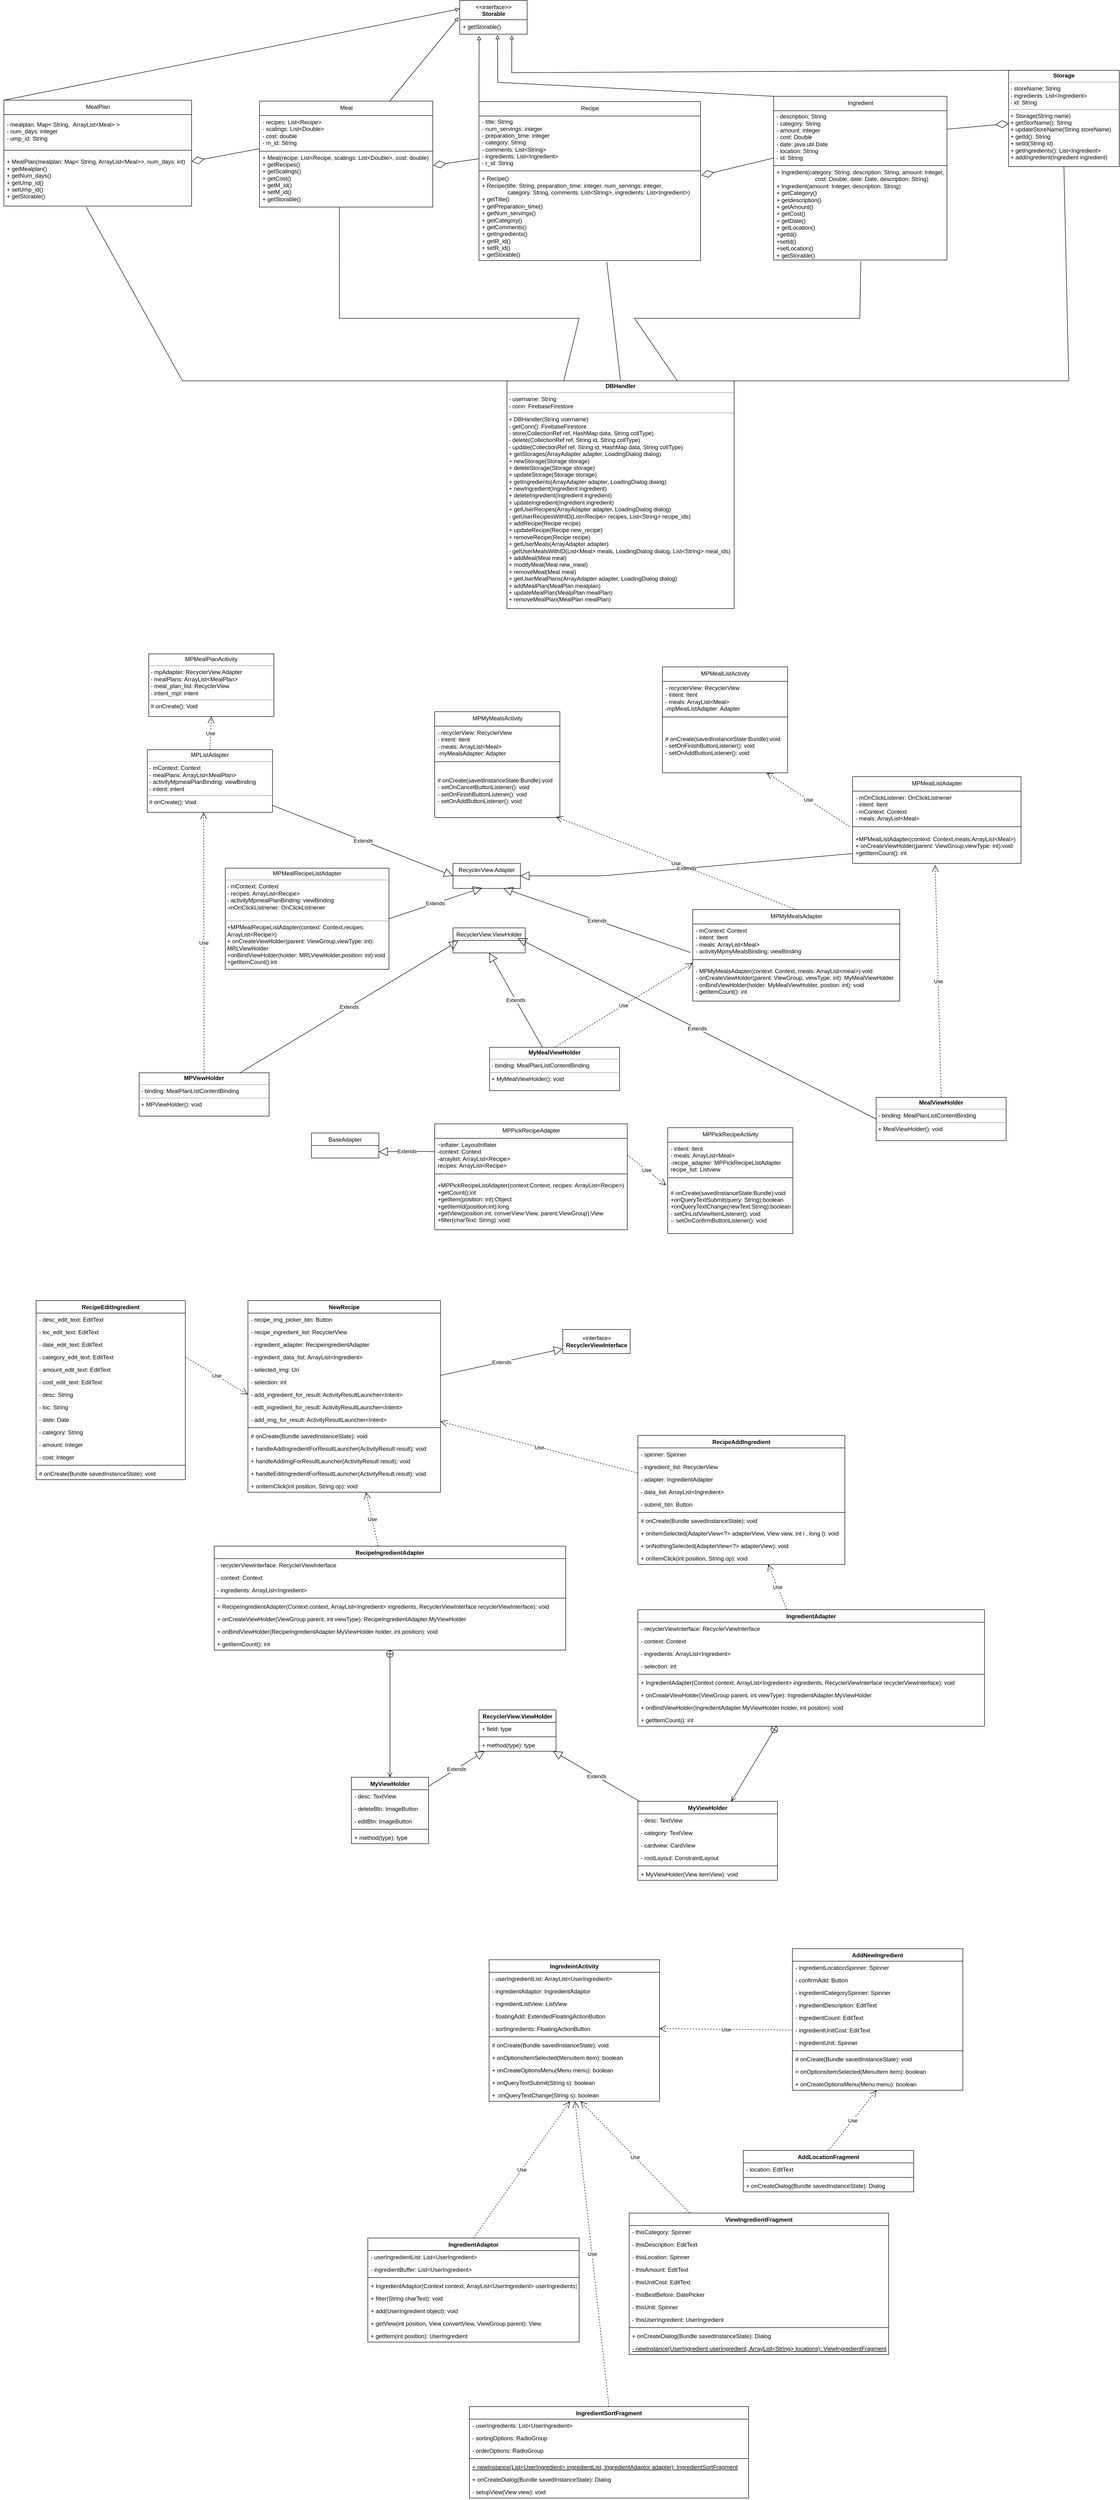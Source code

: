 <mxfile version="20.6.0" type="device"><diagram id="C5RBs43oDa-KdzZeNtuy" name="Page-1"><mxGraphModel dx="3360" dy="2005" grid="0" gridSize="10" guides="1" tooltips="1" connect="1" arrows="1" fold="1" page="1" pageScale="1" pageWidth="4681" pageHeight="3300" math="0" shadow="0"><root><mxCell id="WIyWlLk6GJQsqaUBKTNV-0"/><mxCell id="WIyWlLk6GJQsqaUBKTNV-1" parent="WIyWlLk6GJQsqaUBKTNV-0"/><mxCell id="24" value="&lt;p style=&quot;margin: 0px ; margin-top: 4px ; text-align: center&quot;&gt;&lt;b&gt;MyMealViewHolder&lt;/b&gt;&lt;/p&gt;&lt;hr size=&quot;1&quot;&gt;&lt;p style=&quot;margin: 0px ; margin-left: 4px&quot;&gt;- binding: MealPlanListContentBinding&lt;/p&gt;&lt;hr size=&quot;1&quot;&gt;&lt;p style=&quot;margin: 0px ; margin-left: 4px&quot;&gt;+ MyMealViewHolder(): void&lt;/p&gt;" style="verticalAlign=top;align=left;overflow=fill;fontSize=12;fontFamily=Helvetica;html=1;" parent="WIyWlLk6GJQsqaUBKTNV-1" vertex="1"><mxGeometry x="1112" y="2194" width="270" height="90" as="geometry"/></mxCell><mxCell id="43" value="&lt;p style=&quot;margin: 0px ; margin-top: 4px ; text-align: center&quot;&gt;MPMealPlanAcitivity&lt;/p&gt;&lt;hr size=&quot;1&quot;&gt;&lt;p style=&quot;margin: 0px ; margin-left: 4px&quot;&gt;- mpAdapter: RecyclerView.Adapter&lt;/p&gt;&lt;p style=&quot;margin: 0px ; margin-left: 4px&quot;&gt;- mealPlans: ArrayList&amp;lt;MealPlan&amp;gt;&lt;/p&gt;&lt;p style=&quot;margin: 0px ; margin-left: 4px&quot;&gt;- meal_plan_list: RecyclerView&lt;/p&gt;&lt;p style=&quot;margin: 0px ; margin-left: 4px&quot;&gt;- intent_mpl: intent&lt;/p&gt;&lt;hr size=&quot;1&quot;&gt;&lt;p style=&quot;margin: 0px ; margin-left: 4px&quot;&gt;# onCreate(): Void&lt;/p&gt;" style="verticalAlign=top;align=left;overflow=fill;fontSize=12;fontFamily=Helvetica;html=1;" parent="WIyWlLk6GJQsqaUBKTNV-1" vertex="1"><mxGeometry x="404" y="1377" width="260" height="130" as="geometry"/></mxCell><mxCell id="224" style="edgeStyle=none;rounded=0;html=1;exitX=0;exitY=0;exitDx=0;exitDy=0;entryX=0.772;entryY=1.073;entryDx=0;entryDy=0;entryPerimeter=0;endArrow=block;endFill=0;" parent="WIyWlLk6GJQsqaUBKTNV-1" source="50" target="76" edge="1"><mxGeometry relative="1" as="geometry"><Array as="points"><mxPoint x="1158" y="170"/></Array></mxGeometry></mxCell><mxCell id="50" value="&lt;p style=&quot;margin: 0px ; margin-top: 4px ; text-align: center&quot;&gt;&lt;b&gt;Storage&lt;/b&gt;&lt;/p&gt;&lt;hr size=&quot;1&quot;&gt;&lt;p style=&quot;margin: 0px ; margin-left: 4px&quot;&gt;- storeName: String&lt;/p&gt;&lt;p style=&quot;margin: 0px ; margin-left: 4px&quot;&gt;- ingredients: List&amp;lt;Ingredient&amp;gt;&lt;/p&gt;&lt;p style=&quot;margin: 0px ; margin-left: 4px&quot;&gt;- id: String&lt;/p&gt;&lt;hr size=&quot;1&quot;&gt;&lt;p style=&quot;margin: 0px ; margin-left: 4px&quot;&gt;+ Storage(String name)&lt;/p&gt;&lt;p style=&quot;margin: 0px ; margin-left: 4px&quot;&gt;+ getStorName(): String&lt;/p&gt;&lt;p style=&quot;margin: 0px ; margin-left: 4px&quot;&gt;+ updateStoreName(String storeName)&lt;/p&gt;&lt;p style=&quot;margin: 0px ; margin-left: 4px&quot;&gt;+ getId(): String&lt;/p&gt;&lt;p style=&quot;margin: 0px ; margin-left: 4px&quot;&gt;+ setId(String id)&lt;/p&gt;&lt;p style=&quot;margin: 0px ; margin-left: 4px&quot;&gt;+ getIngredients(): List&amp;lt;Ingredient&amp;gt;&lt;/p&gt;&lt;p style=&quot;margin: 0px ; margin-left: 4px&quot;&gt;+ addIngredient(Ingredient ingredient)&lt;/p&gt;&lt;p style=&quot;margin: 0px ; margin-left: 4px&quot;&gt;&lt;br&gt;&lt;/p&gt;" style="verticalAlign=top;align=left;overflow=fill;fontSize=12;fontFamily=Helvetica;html=1;" parent="WIyWlLk6GJQsqaUBKTNV-1" vertex="1"><mxGeometry x="2190" y="165" width="230" height="200" as="geometry"/></mxCell><mxCell id="51" value="NewRecipe" style="swimlane;fontStyle=1;align=center;verticalAlign=top;childLayout=stackLayout;horizontal=1;startSize=26;horizontalStack=0;resizeParent=1;resizeParentMax=0;resizeLast=0;collapsible=1;marginBottom=0;" parent="WIyWlLk6GJQsqaUBKTNV-1" vertex="1"><mxGeometry x="610" y="2720" width="400" height="398" as="geometry"/></mxCell><mxCell id="52" value="- recipe_img_picker_btn: Button" style="text;strokeColor=none;fillColor=none;align=left;verticalAlign=top;spacingLeft=4;spacingRight=4;overflow=hidden;rotatable=0;points=[[0,0.5],[1,0.5]];portConstraint=eastwest;" parent="51" vertex="1"><mxGeometry y="26" width="400" height="26" as="geometry"/></mxCell><mxCell id="55" value="- recipe_ingredient_list: RecyclerView" style="text;strokeColor=none;fillColor=none;align=left;verticalAlign=top;spacingLeft=4;spacingRight=4;overflow=hidden;rotatable=0;points=[[0,0.5],[1,0.5]];portConstraint=eastwest;" parent="51" vertex="1"><mxGeometry y="52" width="400" height="26" as="geometry"/></mxCell><mxCell id="56" value="- ingredient_adapter: RecipeingredientAdapter" style="text;strokeColor=none;fillColor=none;align=left;verticalAlign=top;spacingLeft=4;spacingRight=4;overflow=hidden;rotatable=0;points=[[0,0.5],[1,0.5]];portConstraint=eastwest;" parent="51" vertex="1"><mxGeometry y="78" width="400" height="26" as="geometry"/></mxCell><mxCell id="57" value="- ingredient_data_list: ArrayList&lt;Ingredient&gt;" style="text;strokeColor=none;fillColor=none;align=left;verticalAlign=top;spacingLeft=4;spacingRight=4;overflow=hidden;rotatable=0;points=[[0,0.5],[1,0.5]];portConstraint=eastwest;" parent="51" vertex="1"><mxGeometry y="104" width="400" height="26" as="geometry"/></mxCell><mxCell id="58" value="- selected_img: Uri" style="text;strokeColor=none;fillColor=none;align=left;verticalAlign=top;spacingLeft=4;spacingRight=4;overflow=hidden;rotatable=0;points=[[0,0.5],[1,0.5]];portConstraint=eastwest;" parent="51" vertex="1"><mxGeometry y="130" width="400" height="26" as="geometry"/></mxCell><mxCell id="59" value="- selection: int" style="text;strokeColor=none;fillColor=none;align=left;verticalAlign=top;spacingLeft=4;spacingRight=4;overflow=hidden;rotatable=0;points=[[0,0.5],[1,0.5]];portConstraint=eastwest;" parent="51" vertex="1"><mxGeometry y="156" width="400" height="26" as="geometry"/></mxCell><mxCell id="60" value="- add_ingredient_for_result: ActivityResultLauncher&lt;Intent&gt;" style="text;strokeColor=none;fillColor=none;align=left;verticalAlign=top;spacingLeft=4;spacingRight=4;overflow=hidden;rotatable=0;points=[[0,0.5],[1,0.5]];portConstraint=eastwest;" parent="51" vertex="1"><mxGeometry y="182" width="400" height="26" as="geometry"/></mxCell><mxCell id="61" value="- edit_ingredient_for_result: ActivityResultLauncher&lt;Intent&gt;" style="text;strokeColor=none;fillColor=none;align=left;verticalAlign=top;spacingLeft=4;spacingRight=4;overflow=hidden;rotatable=0;points=[[0,0.5],[1,0.5]];portConstraint=eastwest;" parent="51" vertex="1"><mxGeometry y="208" width="400" height="26" as="geometry"/></mxCell><mxCell id="62" value="- add_img_for_result: ActivityResultLauncher&lt;Intent&gt;" style="text;strokeColor=none;fillColor=none;align=left;verticalAlign=top;spacingLeft=4;spacingRight=4;overflow=hidden;rotatable=0;points=[[0,0.5],[1,0.5]];portConstraint=eastwest;" parent="51" vertex="1"><mxGeometry y="234" width="400" height="26" as="geometry"/></mxCell><mxCell id="53" value="" style="line;strokeWidth=1;fillColor=none;align=left;verticalAlign=middle;spacingTop=-1;spacingLeft=3;spacingRight=3;rotatable=0;labelPosition=right;points=[];portConstraint=eastwest;" parent="51" vertex="1"><mxGeometry y="260" width="400" height="8" as="geometry"/></mxCell><mxCell id="54" value="# onCreate(Bundle savedInstanceState): void" style="text;strokeColor=none;fillColor=none;align=left;verticalAlign=top;spacingLeft=4;spacingRight=4;overflow=hidden;rotatable=0;points=[[0,0.5],[1,0.5]];portConstraint=eastwest;" parent="51" vertex="1"><mxGeometry y="268" width="400" height="26" as="geometry"/></mxCell><mxCell id="63" value="+ handleAddIngredientForResultLauncher(ActivityResult result): void" style="text;strokeColor=none;fillColor=none;align=left;verticalAlign=top;spacingLeft=4;spacingRight=4;overflow=hidden;rotatable=0;points=[[0,0.5],[1,0.5]];portConstraint=eastwest;" parent="51" vertex="1"><mxGeometry y="294" width="400" height="26" as="geometry"/></mxCell><mxCell id="64" value="+ handleAddImgForResultLauncher(ActivityResult result): void" style="text;strokeColor=none;fillColor=none;align=left;verticalAlign=top;spacingLeft=4;spacingRight=4;overflow=hidden;rotatable=0;points=[[0,0.5],[1,0.5]];portConstraint=eastwest;" parent="51" vertex="1"><mxGeometry y="320" width="400" height="26" as="geometry"/></mxCell><mxCell id="65" value="+ handleEditIngredientForResultLauncher(ActivityResult result): void" style="text;strokeColor=none;fillColor=none;align=left;verticalAlign=top;spacingLeft=4;spacingRight=4;overflow=hidden;rotatable=0;points=[[0,0.5],[1,0.5]];portConstraint=eastwest;" parent="51" vertex="1"><mxGeometry y="346" width="400" height="26" as="geometry"/></mxCell><mxCell id="66" value="+ onItemClick(int position, String op): void" style="text;strokeColor=none;fillColor=none;align=left;verticalAlign=top;spacingLeft=4;spacingRight=4;overflow=hidden;rotatable=0;points=[[0,0.5],[1,0.5]];portConstraint=eastwest;" parent="51" vertex="1"><mxGeometry y="372" width="400" height="26" as="geometry"/></mxCell><mxCell id="67" value="«interface»&lt;br&gt;&lt;b&gt;RecyclerViewInterface&lt;/b&gt;" style="html=1;" parent="WIyWlLk6GJQsqaUBKTNV-1" vertex="1"><mxGeometry x="1264" y="2780" width="140" height="50" as="geometry"/></mxCell><mxCell id="68" value="Extends" style="endArrow=block;endSize=16;endFill=0;html=1;" parent="WIyWlLk6GJQsqaUBKTNV-1" source="51" target="67" edge="1"><mxGeometry width="160" relative="1" as="geometry"><mxPoint x="880" y="2670" as="sourcePoint"/><mxPoint x="920" y="2660" as="targetPoint"/></mxGeometry></mxCell><mxCell id="69" value="RecipeIngredientAdapter" style="swimlane;fontStyle=1;align=center;verticalAlign=top;childLayout=stackLayout;horizontal=1;startSize=26;horizontalStack=0;resizeParent=1;resizeParentMax=0;resizeLast=0;collapsible=1;marginBottom=0;" parent="WIyWlLk6GJQsqaUBKTNV-1" vertex="1"><mxGeometry x="540" y="3230" width="730" height="216" as="geometry"/></mxCell><mxCell id="70" value="- recyclerViewInterface: RecyclerViewInterface" style="text;strokeColor=none;fillColor=none;align=left;verticalAlign=top;spacingLeft=4;spacingRight=4;overflow=hidden;rotatable=0;points=[[0,0.5],[1,0.5]];portConstraint=eastwest;" parent="69" vertex="1"><mxGeometry y="26" width="730" height="26" as="geometry"/></mxCell><mxCell id="73" value="- context: Context" style="text;strokeColor=none;fillColor=none;align=left;verticalAlign=top;spacingLeft=4;spacingRight=4;overflow=hidden;rotatable=0;points=[[0,0.5],[1,0.5]];portConstraint=eastwest;" parent="69" vertex="1"><mxGeometry y="52" width="730" height="26" as="geometry"/></mxCell><mxCell id="74" value="- ingredients: ArrayList&lt;Ingredient&gt;" style="text;strokeColor=none;fillColor=none;align=left;verticalAlign=top;spacingLeft=4;spacingRight=4;overflow=hidden;rotatable=0;points=[[0,0.5],[1,0.5]];portConstraint=eastwest;" parent="69" vertex="1"><mxGeometry y="78" width="730" height="26" as="geometry"/></mxCell><mxCell id="71" value="" style="line;strokeWidth=1;fillColor=none;align=left;verticalAlign=middle;spacingTop=-1;spacingLeft=3;spacingRight=3;rotatable=0;labelPosition=right;points=[];portConstraint=eastwest;" parent="69" vertex="1"><mxGeometry y="104" width="730" height="8" as="geometry"/></mxCell><mxCell id="72" value="+ RecipeIngredientAdapter(Context context, ArrayList&lt;Ingredient&gt; ingredients, RecyclerViewInterface recyclerViewInterface): void" style="text;strokeColor=none;fillColor=none;align=left;verticalAlign=top;spacingLeft=4;spacingRight=4;overflow=hidden;rotatable=0;points=[[0,0.5],[1,0.5]];portConstraint=eastwest;" parent="69" vertex="1"><mxGeometry y="112" width="730" height="26" as="geometry"/></mxCell><mxCell id="77" value="+ onCreateViewHolder(ViewGroup parent, int viewType): RecipeIngredientAdapter.MyViewHolder" style="text;strokeColor=none;fillColor=none;align=left;verticalAlign=top;spacingLeft=4;spacingRight=4;overflow=hidden;rotatable=0;points=[[0,0.5],[1,0.5]];portConstraint=eastwest;" parent="69" vertex="1"><mxGeometry y="138" width="730" height="26" as="geometry"/></mxCell><mxCell id="79" value="+ onBindViewHolder(RecipeIngredientAdapter.MyViewHolder holder, int position): void" style="text;strokeColor=none;fillColor=none;align=left;verticalAlign=top;spacingLeft=4;spacingRight=4;overflow=hidden;rotatable=0;points=[[0,0.5],[1,0.5]];portConstraint=eastwest;" parent="69" vertex="1"><mxGeometry y="164" width="730" height="26" as="geometry"/></mxCell><mxCell id="80" value="+ getItemCount(): int" style="text;strokeColor=none;fillColor=none;align=left;verticalAlign=top;spacingLeft=4;spacingRight=4;overflow=hidden;rotatable=0;points=[[0,0.5],[1,0.5]];portConstraint=eastwest;" parent="69" vertex="1"><mxGeometry y="190" width="730" height="26" as="geometry"/></mxCell><mxCell id="75" value="&amp;lt;&amp;lt;interface&amp;gt;&amp;gt;&lt;br&gt;&lt;b&gt;Storable&lt;/b&gt;" style="swimlane;fontStyle=0;align=center;verticalAlign=top;childLayout=stackLayout;horizontal=1;startSize=40;horizontalStack=0;resizeParent=1;resizeParentMax=0;resizeLast=0;collapsible=0;marginBottom=0;html=1;" parent="WIyWlLk6GJQsqaUBKTNV-1" vertex="1"><mxGeometry x="1050" y="20" width="140" height="70" as="geometry"/></mxCell><mxCell id="76" value="+ getStorable()" style="text;html=1;strokeColor=none;fillColor=none;align=left;verticalAlign=middle;spacingLeft=4;spacingRight=4;overflow=hidden;rotatable=0;points=[[0,0.5],[1,0.5]];portConstraint=eastwest;" parent="75" vertex="1"><mxGeometry y="40" width="140" height="30" as="geometry"/></mxCell><mxCell id="158" style="edgeStyle=none;rounded=0;sketch=0;jumpStyle=none;html=1;exitX=0;exitY=0;exitDx=0;exitDy=0;endArrow=block;endFill=0;entryX=0;entryY=0.25;entryDx=0;entryDy=0;" parent="WIyWlLk6GJQsqaUBKTNV-1" source="81" target="75" edge="1"><mxGeometry relative="1" as="geometry"><mxPoint x="771" y="126" as="targetPoint"/><Array as="points"/></mxGeometry></mxCell><mxCell id="81" value="MealPlan" style="swimlane;fontStyle=0;align=center;verticalAlign=top;childLayout=stackLayout;horizontal=1;startSize=30;horizontalStack=0;resizeParent=1;resizeParentMax=0;resizeLast=0;collapsible=0;marginBottom=0;html=1;" parent="WIyWlLk6GJQsqaUBKTNV-1" vertex="1"><mxGeometry x="103" y="227" width="390" height="220" as="geometry"/></mxCell><mxCell id="82" value="- mealplan: Map&amp;lt; String,&amp;nbsp; ArrayList&amp;lt;Meal&amp;gt; &amp;gt;&lt;br&gt;- num_days: integer&lt;br&gt;- ump_id: String" style="text;html=1;strokeColor=none;fillColor=none;align=left;verticalAlign=middle;spacingLeft=4;spacingRight=4;overflow=hidden;rotatable=0;points=[[0,0.5],[1,0.5]];portConstraint=eastwest;" parent="81" vertex="1"><mxGeometry y="30" width="390" height="70" as="geometry"/></mxCell><mxCell id="83" value="" style="line;strokeWidth=1;fillColor=none;align=left;verticalAlign=middle;spacingTop=-1;spacingLeft=3;spacingRight=3;rotatable=0;labelPosition=right;points=[];portConstraint=eastwest;" parent="81" vertex="1"><mxGeometry y="100" width="390" height="8" as="geometry"/></mxCell><mxCell id="84" value="+ MealPlan(mealplan: Map&amp;lt; String, ArrayList&amp;lt;Meal&amp;gt;&amp;gt;, num_days: int)&lt;br&gt;+ getMealplan()&lt;br&gt;+ getNum_days()&lt;br&gt;+ getUmp_id()&lt;br&gt;+ setUmp_id()&lt;br&gt;+ getStorable()" style="text;html=1;strokeColor=none;fillColor=none;align=left;verticalAlign=middle;spacingLeft=4;spacingRight=4;overflow=hidden;rotatable=0;points=[[0,0.5],[1,0.5]];portConstraint=eastwest;" parent="81" vertex="1"><mxGeometry y="108" width="390" height="112" as="geometry"/></mxCell><mxCell id="12" value="Meal" style="swimlane;fontStyle=0;align=center;verticalAlign=top;childLayout=stackLayout;horizontal=1;startSize=30;horizontalStack=0;resizeParent=1;resizeParentMax=0;resizeLast=0;collapsible=0;marginBottom=0;html=1;" parent="WIyWlLk6GJQsqaUBKTNV-1" vertex="1"><mxGeometry x="634" y="229" width="360" height="220" as="geometry"/></mxCell><mxCell id="16" value="- recipes: List&amp;lt;Recipe&amp;gt;&lt;br&gt;- scalings: List&amp;lt;Double&amp;gt;&lt;br&gt;- cost: double&lt;br&gt;- m_id: String" style="text;html=1;strokeColor=none;fillColor=none;align=left;verticalAlign=middle;spacingLeft=4;spacingRight=4;overflow=hidden;rotatable=0;points=[[0,0.5],[1,0.5]];portConstraint=eastwest;" parent="12" vertex="1"><mxGeometry y="30" width="360" height="70" as="geometry"/></mxCell><mxCell id="17" value="" style="line;strokeWidth=1;fillColor=none;align=left;verticalAlign=middle;spacingTop=-1;spacingLeft=3;spacingRight=3;rotatable=0;labelPosition=right;points=[];portConstraint=eastwest;" parent="12" vertex="1"><mxGeometry y="100" width="360" height="8" as="geometry"/></mxCell><mxCell id="19" value="+ Meal(recipe: List&amp;lt;Recipe, scalings: List&amp;lt;Double&amp;gt;, cost: double)&lt;br&gt;+ getRecipes()&lt;br&gt;+ getScalings()&lt;br&gt;+ getCost()&lt;br&gt;+ getM_id()&lt;br&gt;+ setM_id()&lt;br&gt;+ getStorable()&lt;br&gt;&lt;br&gt;" style="text;html=1;strokeColor=none;fillColor=none;align=left;verticalAlign=middle;spacingLeft=4;spacingRight=4;overflow=hidden;rotatable=0;points=[[0,0.5],[1,0.5]];portConstraint=eastwest;" parent="12" vertex="1"><mxGeometry y="108" width="360" height="112" as="geometry"/></mxCell><mxCell id="85" value="MyViewHolder" style="swimlane;fontStyle=1;align=center;verticalAlign=top;childLayout=stackLayout;horizontal=1;startSize=26;horizontalStack=0;resizeParent=1;resizeParentMax=0;resizeLast=0;collapsible=1;marginBottom=0;" parent="WIyWlLk6GJQsqaUBKTNV-1" vertex="1"><mxGeometry x="825" y="3710" width="160" height="138" as="geometry"/></mxCell><mxCell id="86" value="- desc: TextView" style="text;strokeColor=none;fillColor=none;align=left;verticalAlign=top;spacingLeft=4;spacingRight=4;overflow=hidden;rotatable=0;points=[[0,0.5],[1,0.5]];portConstraint=eastwest;" parent="85" vertex="1"><mxGeometry y="26" width="160" height="26" as="geometry"/></mxCell><mxCell id="95" value="- deleteBtn: ImageButton" style="text;strokeColor=none;fillColor=none;align=left;verticalAlign=top;spacingLeft=4;spacingRight=4;overflow=hidden;rotatable=0;points=[[0,0.5],[1,0.5]];portConstraint=eastwest;" parent="85" vertex="1"><mxGeometry y="52" width="160" height="26" as="geometry"/></mxCell><mxCell id="96" value="- editBtn: ImageButton" style="text;strokeColor=none;fillColor=none;align=left;verticalAlign=top;spacingLeft=4;spacingRight=4;overflow=hidden;rotatable=0;points=[[0,0.5],[1,0.5]];portConstraint=eastwest;" parent="85" vertex="1"><mxGeometry y="78" width="160" height="26" as="geometry"/></mxCell><mxCell id="87" value="" style="line;strokeWidth=1;fillColor=none;align=left;verticalAlign=middle;spacingTop=-1;spacingLeft=3;spacingRight=3;rotatable=0;labelPosition=right;points=[];portConstraint=eastwest;" parent="85" vertex="1"><mxGeometry y="104" width="160" height="8" as="geometry"/></mxCell><mxCell id="88" value="+ method(type): type" style="text;strokeColor=none;fillColor=none;align=left;verticalAlign=top;spacingLeft=4;spacingRight=4;overflow=hidden;rotatable=0;points=[[0,0.5],[1,0.5]];portConstraint=eastwest;" parent="85" vertex="1"><mxGeometry y="112" width="160" height="26" as="geometry"/></mxCell><mxCell id="89" value="RecyclerView.ViewHolder" style="swimlane;fontStyle=1;align=center;verticalAlign=top;childLayout=stackLayout;horizontal=1;startSize=26;horizontalStack=0;resizeParent=1;resizeParentMax=0;resizeLast=0;collapsible=1;marginBottom=0;" parent="WIyWlLk6GJQsqaUBKTNV-1" vertex="1"><mxGeometry x="1090" y="3570" width="160" height="86" as="geometry"/></mxCell><mxCell id="90" value="+ field: type" style="text;strokeColor=none;fillColor=none;align=left;verticalAlign=top;spacingLeft=4;spacingRight=4;overflow=hidden;rotatable=0;points=[[0,0.5],[1,0.5]];portConstraint=eastwest;" parent="89" vertex="1"><mxGeometry y="26" width="160" height="26" as="geometry"/></mxCell><mxCell id="91" value="" style="line;strokeWidth=1;fillColor=none;align=left;verticalAlign=middle;spacingTop=-1;spacingLeft=3;spacingRight=3;rotatable=0;labelPosition=right;points=[];portConstraint=eastwest;" parent="89" vertex="1"><mxGeometry y="52" width="160" height="8" as="geometry"/></mxCell><mxCell id="92" value="+ method(type): type" style="text;strokeColor=none;fillColor=none;align=left;verticalAlign=top;spacingLeft=4;spacingRight=4;overflow=hidden;rotatable=0;points=[[0,0.5],[1,0.5]];portConstraint=eastwest;" parent="89" vertex="1"><mxGeometry y="60" width="160" height="26" as="geometry"/></mxCell><mxCell id="93" value="Extends" style="endArrow=block;endSize=16;endFill=0;html=1;" parent="WIyWlLk6GJQsqaUBKTNV-1" source="85" target="89" edge="1"><mxGeometry width="160" relative="1" as="geometry"><mxPoint x="525" y="3780" as="sourcePoint"/><mxPoint x="685" y="3780" as="targetPoint"/></mxGeometry></mxCell><mxCell id="97" value="" style="endArrow=open;startArrow=circlePlus;endFill=0;startFill=0;endSize=8;html=1;" parent="WIyWlLk6GJQsqaUBKTNV-1" source="69" target="85" edge="1"><mxGeometry width="160" relative="1" as="geometry"><mxPoint x="635" y="3640" as="sourcePoint"/><mxPoint x="795" y="3640" as="targetPoint"/></mxGeometry></mxCell><mxCell id="98" value="MPMyMealsActivity" style="swimlane;fontStyle=0;align=center;verticalAlign=top;childLayout=stackLayout;horizontal=1;startSize=30;horizontalStack=0;resizeParent=1;resizeParentMax=0;resizeLast=0;collapsible=0;marginBottom=0;html=1;" parent="WIyWlLk6GJQsqaUBKTNV-1" vertex="1"><mxGeometry x="998" y="1497" width="260" height="220" as="geometry"/></mxCell><mxCell id="99" value="- recyclerView: RecyclerView&lt;br&gt;- intent: Itent&lt;br&gt;- meals: ArrayList&amp;lt;Meal&amp;gt;&lt;br&gt;-myMealsAdapter: Adapter" style="text;html=1;strokeColor=none;fillColor=none;align=left;verticalAlign=middle;spacingLeft=4;spacingRight=4;overflow=hidden;rotatable=0;points=[[0,0.5],[1,0.5]];portConstraint=eastwest;" parent="98" vertex="1"><mxGeometry y="30" width="260" height="70" as="geometry"/></mxCell><mxCell id="100" value="" style="line;strokeWidth=1;fillColor=none;align=left;verticalAlign=middle;spacingTop=-1;spacingLeft=3;spacingRight=3;rotatable=0;labelPosition=right;points=[];portConstraint=eastwest;" parent="98" vertex="1"><mxGeometry y="100" width="260" height="8" as="geometry"/></mxCell><mxCell id="101" value="# onCreate(savedInstanceState:Bundle):void&lt;br&gt;- setOnCancelButtonListener(): void&lt;br&gt;- setOnFinishButtonListener(): void&lt;br&gt;- setOnAddButtonListener(): void" style="text;html=1;strokeColor=none;fillColor=none;align=left;verticalAlign=middle;spacingLeft=4;spacingRight=4;overflow=hidden;rotatable=0;points=[[0,0.5],[1,0.5]];portConstraint=eastwest;" parent="98" vertex="1"><mxGeometry y="108" width="260" height="112" as="geometry"/></mxCell><mxCell id="103" value="MPMealListActivity" style="swimlane;fontStyle=0;align=center;verticalAlign=top;childLayout=stackLayout;horizontal=1;startSize=30;horizontalStack=0;resizeParent=1;resizeParentMax=0;resizeLast=0;collapsible=0;marginBottom=0;html=1;" parent="WIyWlLk6GJQsqaUBKTNV-1" vertex="1"><mxGeometry x="1471" y="1404" width="260" height="220" as="geometry"/></mxCell><mxCell id="104" value="- recyclerView: RecyclerView&lt;br&gt;- intent: Itent&lt;br&gt;- meals: ArrayList&amp;lt;Meal&amp;gt;&lt;br&gt;-mpMealListAdapter: Adapter" style="text;html=1;strokeColor=none;fillColor=none;align=left;verticalAlign=middle;spacingLeft=4;spacingRight=4;overflow=hidden;rotatable=0;points=[[0,0.5],[1,0.5]];portConstraint=eastwest;" parent="103" vertex="1"><mxGeometry y="30" width="260" height="70" as="geometry"/></mxCell><mxCell id="105" value="" style="line;strokeWidth=1;fillColor=none;align=left;verticalAlign=middle;spacingTop=-1;spacingLeft=3;spacingRight=3;rotatable=0;labelPosition=right;points=[];portConstraint=eastwest;" parent="103" vertex="1"><mxGeometry y="100" width="260" height="8" as="geometry"/></mxCell><mxCell id="106" value="# onCreate(savedInstanceState:Bundle):void&lt;br&gt;- setOnFinishButtonListener(): void&lt;br&gt;- setOnAddButtonListener(): void" style="text;html=1;strokeColor=none;fillColor=none;align=left;verticalAlign=middle;spacingLeft=4;spacingRight=4;overflow=hidden;rotatable=0;points=[[0,0.5],[1,0.5]];portConstraint=eastwest;" parent="103" vertex="1"><mxGeometry y="108" width="260" height="112" as="geometry"/></mxCell><mxCell id="107" value="RecipeAddIngredient" style="swimlane;fontStyle=1;align=center;verticalAlign=top;childLayout=stackLayout;horizontal=1;startSize=26;horizontalStack=0;resizeParent=1;resizeParentMax=0;resizeLast=0;collapsible=1;marginBottom=0;" parent="WIyWlLk6GJQsqaUBKTNV-1" vertex="1"><mxGeometry x="1420" y="3000" width="430" height="268" as="geometry"/></mxCell><mxCell id="108" value="- spinner: Spinner" style="text;strokeColor=none;fillColor=none;align=left;verticalAlign=top;spacingLeft=4;spacingRight=4;overflow=hidden;rotatable=0;points=[[0,0.5],[1,0.5]];portConstraint=eastwest;" parent="107" vertex="1"><mxGeometry y="26" width="430" height="26" as="geometry"/></mxCell><mxCell id="113" value="- ingredient_list: RecyclerView" style="text;strokeColor=none;fillColor=none;align=left;verticalAlign=top;spacingLeft=4;spacingRight=4;overflow=hidden;rotatable=0;points=[[0,0.5],[1,0.5]];portConstraint=eastwest;" parent="107" vertex="1"><mxGeometry y="52" width="430" height="26" as="geometry"/></mxCell><mxCell id="114" value="- adapter: IngredientAdapter" style="text;strokeColor=none;fillColor=none;align=left;verticalAlign=top;spacingLeft=4;spacingRight=4;overflow=hidden;rotatable=0;points=[[0,0.5],[1,0.5]];portConstraint=eastwest;" parent="107" vertex="1"><mxGeometry y="78" width="430" height="26" as="geometry"/></mxCell><mxCell id="126" value="- data_list: ArrayList&lt;Ingredient&gt;" style="text;strokeColor=none;fillColor=none;align=left;verticalAlign=top;spacingLeft=4;spacingRight=4;overflow=hidden;rotatable=0;points=[[0,0.5],[1,0.5]];portConstraint=eastwest;" parent="107" vertex="1"><mxGeometry y="104" width="430" height="26" as="geometry"/></mxCell><mxCell id="127" value="- submit_btn: Button" style="text;strokeColor=none;fillColor=none;align=left;verticalAlign=top;spacingLeft=4;spacingRight=4;overflow=hidden;rotatable=0;points=[[0,0.5],[1,0.5]];portConstraint=eastwest;" parent="107" vertex="1"><mxGeometry y="130" width="430" height="26" as="geometry"/></mxCell><mxCell id="109" value="" style="line;strokeWidth=1;fillColor=none;align=left;verticalAlign=middle;spacingTop=-1;spacingLeft=3;spacingRight=3;rotatable=0;labelPosition=right;points=[];portConstraint=eastwest;" parent="107" vertex="1"><mxGeometry y="156" width="430" height="8" as="geometry"/></mxCell><mxCell id="110" value="# onCreate(Bundle savedInstanceState): void" style="text;strokeColor=none;fillColor=none;align=left;verticalAlign=top;spacingLeft=4;spacingRight=4;overflow=hidden;rotatable=0;points=[[0,0.5],[1,0.5]];portConstraint=eastwest;" parent="107" vertex="1"><mxGeometry y="164" width="430" height="26" as="geometry"/></mxCell><mxCell id="136" value="+ onItemSelected(AdapterView&lt;?&gt; adapterView, View view, int i , long l): void" style="text;strokeColor=none;fillColor=none;align=left;verticalAlign=top;spacingLeft=4;spacingRight=4;overflow=hidden;rotatable=0;points=[[0,0.5],[1,0.5]];portConstraint=eastwest;" parent="107" vertex="1"><mxGeometry y="190" width="430" height="26" as="geometry"/></mxCell><mxCell id="138" value="+ onNothingSelected(AdapterView&lt;?&gt; adapterView): void" style="text;strokeColor=none;fillColor=none;align=left;verticalAlign=top;spacingLeft=4;spacingRight=4;overflow=hidden;rotatable=0;points=[[0,0.5],[1,0.5]];portConstraint=eastwest;" parent="107" vertex="1"><mxGeometry y="216" width="430" height="26" as="geometry"/></mxCell><mxCell id="139" value="+ onItemClick(int position, String op): void" style="text;strokeColor=none;fillColor=none;align=left;verticalAlign=top;spacingLeft=4;spacingRight=4;overflow=hidden;rotatable=0;points=[[0,0.5],[1,0.5]];portConstraint=eastwest;" parent="107" vertex="1"><mxGeometry y="242" width="430" height="26" as="geometry"/></mxCell><mxCell id="115" value="MPMyMealsAdapter" style="swimlane;fontStyle=0;align=center;verticalAlign=top;childLayout=stackLayout;horizontal=1;startSize=30;horizontalStack=0;resizeParent=1;resizeParentMax=0;resizeLast=0;collapsible=0;marginBottom=0;html=1;" parent="WIyWlLk6GJQsqaUBKTNV-1" vertex="1"><mxGeometry x="1534" y="1908" width="430" height="190" as="geometry"/></mxCell><mxCell id="116" value="- mContext: Context&lt;br&gt;- intent: Itent&lt;br&gt;- meals: ArrayList&amp;lt;Meal&amp;gt;&lt;br&gt;- activityMpmyMealsBinding: viewBinding" style="text;html=1;strokeColor=none;fillColor=none;align=left;verticalAlign=middle;spacingLeft=4;spacingRight=4;overflow=hidden;rotatable=0;points=[[0,0.5],[1,0.5]];portConstraint=eastwest;" parent="115" vertex="1"><mxGeometry y="30" width="430" height="70" as="geometry"/></mxCell><mxCell id="117" value="" style="line;strokeWidth=1;fillColor=none;align=left;verticalAlign=middle;spacingTop=-1;spacingLeft=3;spacingRight=3;rotatable=0;labelPosition=right;points=[];portConstraint=eastwest;" parent="115" vertex="1"><mxGeometry y="100" width="430" height="8" as="geometry"/></mxCell><mxCell id="118" value="- MPMyMealsAdapter(context: Context, meals: ArrayList&amp;lt;meal&amp;gt;):void&lt;br&gt;- onCreateViewHolder(parent: ViewGroup, viewType: int): MyMealViewHolder&lt;br&gt;- onBindViewHolder(holder: MyMealViewHolder, postion: int): void&lt;br&gt;- getItemCount(): int" style="text;html=1;strokeColor=none;fillColor=none;align=left;verticalAlign=middle;spacingLeft=4;spacingRight=4;overflow=hidden;rotatable=0;points=[[0,0.5],[1,0.5]];portConstraint=eastwest;" parent="115" vertex="1"><mxGeometry y="108" width="430" height="82" as="geometry"/></mxCell><mxCell id="121" value="MPPickRecipeActivity" style="swimlane;fontStyle=0;align=center;verticalAlign=top;childLayout=stackLayout;horizontal=1;startSize=30;horizontalStack=0;resizeParent=1;resizeParentMax=0;resizeLast=0;collapsible=0;marginBottom=0;html=1;" parent="WIyWlLk6GJQsqaUBKTNV-1" vertex="1"><mxGeometry x="1482" y="2361" width="260" height="220" as="geometry"/></mxCell><mxCell id="122" value="- intent: Itent&lt;br&gt;- meals: ArrayList&amp;lt;Meal&amp;gt;&lt;br&gt;-recipe_adapter: MPPickRecipeListAdapter&lt;br&gt;recipe_list: Listview" style="text;html=1;strokeColor=none;fillColor=none;align=left;verticalAlign=middle;spacingLeft=4;spacingRight=4;overflow=hidden;rotatable=0;points=[[0,0.5],[1,0.5]];portConstraint=eastwest;" parent="121" vertex="1"><mxGeometry y="30" width="260" height="70" as="geometry"/></mxCell><mxCell id="123" value="" style="line;strokeWidth=1;fillColor=none;align=left;verticalAlign=middle;spacingTop=-1;spacingLeft=3;spacingRight=3;rotatable=0;labelPosition=right;points=[];portConstraint=eastwest;" parent="121" vertex="1"><mxGeometry y="100" width="260" height="8" as="geometry"/></mxCell><mxCell id="124" value="# onCreate(savedInstanceState:Bundle):void&lt;br&gt;+onQueryTextSubmit(query: String):boolean&lt;br&gt;+onQueryTextChange(newText:String):boolean&lt;br&gt;- setOnListViewItemListener(): void&lt;br&gt;-- setOnConfirmButtonListener(): void" style="text;html=1;strokeColor=none;fillColor=none;align=left;verticalAlign=middle;spacingLeft=4;spacingRight=4;overflow=hidden;rotatable=0;points=[[0,0.5],[1,0.5]];portConstraint=eastwest;" parent="121" vertex="1"><mxGeometry y="108" width="260" height="112" as="geometry"/></mxCell><mxCell id="125" value="Use" style="endArrow=open;endSize=12;dashed=1;html=1;" parent="WIyWlLk6GJQsqaUBKTNV-1" source="69" target="51" edge="1"><mxGeometry width="160" relative="1" as="geometry"><mxPoint x="730" y="3170" as="sourcePoint"/><mxPoint x="890" y="3170" as="targetPoint"/></mxGeometry></mxCell><mxCell id="132" value="MPPickRecipeAdapter" style="swimlane;fontStyle=0;align=center;verticalAlign=top;childLayout=stackLayout;horizontal=1;startSize=30;horizontalStack=0;resizeParent=1;resizeParentMax=0;resizeLast=0;collapsible=0;marginBottom=0;html=1;" parent="WIyWlLk6GJQsqaUBKTNV-1" vertex="1"><mxGeometry x="998" y="2353" width="400" height="220" as="geometry"/></mxCell><mxCell id="133" value="~inflater: LayoutInflater&lt;br&gt;-context: Context&lt;br&gt;-arraylist: ArrayList&amp;lt;Recipe&amp;gt;&lt;br&gt;recipes: ArrayList&amp;lt;Recipe&amp;gt;" style="text;html=1;strokeColor=none;fillColor=none;align=left;verticalAlign=middle;spacingLeft=4;spacingRight=4;overflow=hidden;rotatable=0;points=[[0,0.5],[1,0.5]];portConstraint=eastwest;" parent="132" vertex="1"><mxGeometry y="30" width="400" height="70" as="geometry"/></mxCell><mxCell id="134" value="" style="line;strokeWidth=1;fillColor=none;align=left;verticalAlign=middle;spacingTop=-1;spacingLeft=3;spacingRight=3;rotatable=0;labelPosition=right;points=[];portConstraint=eastwest;" parent="132" vertex="1"><mxGeometry y="100" width="400" height="8" as="geometry"/></mxCell><mxCell id="135" value="+MPPickRecipeListAdapter(context:Context, recipes: ArrayList&amp;lt;Recipe&amp;gt;)&lt;br&gt;+getCount():int&lt;br&gt;+getItem(position: int):Object&lt;br&gt;+getItemId(position:int):long&lt;br&gt;+getView(position:int, converView:View, parent:ViewGroup):View&lt;br&gt;+filter(charText: String) :void" style="text;html=1;strokeColor=none;fillColor=none;align=left;verticalAlign=middle;spacingLeft=4;spacingRight=4;overflow=hidden;rotatable=0;points=[[0,0.5],[1,0.5]];portConstraint=eastwest;" parent="132" vertex="1"><mxGeometry y="108" width="400" height="112" as="geometry"/></mxCell><mxCell id="227" style="edgeStyle=none;rounded=0;html=1;exitX=0.5;exitY=0;exitDx=0;exitDy=0;entryX=0.577;entryY=1.017;entryDx=0;entryDy=0;entryPerimeter=0;endArrow=none;endFill=0;" parent="WIyWlLk6GJQsqaUBKTNV-1" source="137" target="168" edge="1"><mxGeometry relative="1" as="geometry"/></mxCell><mxCell id="228" style="edgeStyle=none;rounded=0;html=1;exitX=0;exitY=0;exitDx=0;exitDy=0;entryX=0.438;entryY=1.016;entryDx=0;entryDy=0;entryPerimeter=0;endArrow=none;endFill=0;" parent="WIyWlLk6GJQsqaUBKTNV-1" source="137" target="84" edge="1"><mxGeometry relative="1" as="geometry"><Array as="points"><mxPoint x="474" y="810"/></Array></mxGeometry></mxCell><mxCell id="229" style="edgeStyle=none;rounded=0;html=1;exitX=0.25;exitY=0;exitDx=0;exitDy=0;entryX=0.461;entryY=1.004;entryDx=0;entryDy=0;entryPerimeter=0;endArrow=none;endFill=0;" parent="WIyWlLk6GJQsqaUBKTNV-1" source="137" target="19" edge="1"><mxGeometry relative="1" as="geometry"><Array as="points"><mxPoint x="1298" y="680"/><mxPoint x="800" y="680"/></Array></mxGeometry></mxCell><mxCell id="230" style="edgeStyle=none;rounded=0;html=1;exitX=0.75;exitY=0;exitDx=0;exitDy=0;entryX=0.503;entryY=1.016;entryDx=0;entryDy=0;entryPerimeter=0;endArrow=none;endFill=0;" parent="WIyWlLk6GJQsqaUBKTNV-1" source="137" target="216" edge="1"><mxGeometry relative="1" as="geometry"><Array as="points"><mxPoint x="1413" y="680"/><mxPoint x="1881" y="680"/></Array></mxGeometry></mxCell><mxCell id="231" style="edgeStyle=none;rounded=0;html=1;exitX=1;exitY=0;exitDx=0;exitDy=0;entryX=0.5;entryY=1;entryDx=0;entryDy=0;endArrow=none;endFill=0;" parent="WIyWlLk6GJQsqaUBKTNV-1" source="137" target="50" edge="1"><mxGeometry relative="1" as="geometry"><Array as="points"><mxPoint x="2160" y="810"/><mxPoint x="2315" y="810"/></Array></mxGeometry></mxCell><mxCell id="137" value="&lt;p style=&quot;margin: 0px ; margin-top: 4px ; text-align: center&quot;&gt;&lt;b&gt;DBHandler&lt;/b&gt;&lt;/p&gt;&lt;hr size=&quot;1&quot;&gt;&lt;p style=&quot;margin: 0px ; margin-left: 4px&quot;&gt;- username: String&lt;/p&gt;&lt;p style=&quot;margin: 0px ; margin-left: 4px&quot;&gt;- conn: FirebaseFirestore&lt;/p&gt;&lt;hr size=&quot;1&quot;&gt;&lt;p style=&quot;margin: 0px ; margin-left: 4px&quot;&gt;+ DBHandler(String username)&lt;/p&gt;&lt;p style=&quot;margin: 0px ; margin-left: 4px&quot;&gt;- getConn(): FirebaseFirestore&lt;/p&gt;&lt;p style=&quot;margin: 0px ; margin-left: 4px&quot;&gt;- store(CollectionRef ref, HashMap data, String collType)&lt;/p&gt;&lt;p style=&quot;margin: 0px ; margin-left: 4px&quot;&gt;- delete(CollectionRef ref, String id, String collType)&lt;/p&gt;&lt;p style=&quot;margin: 0px ; margin-left: 4px&quot;&gt;- update(CollectionRef ref, String id, HashMap data, String collType)&lt;/p&gt;&lt;p style=&quot;margin: 0px ; margin-left: 4px&quot;&gt;+ getStorages(ArrayAdapter adapter, LoadingDialog dialog)&lt;/p&gt;&lt;p style=&quot;margin: 0px ; margin-left: 4px&quot;&gt;+ newStorage(Storage storage)&lt;/p&gt;&lt;p style=&quot;margin: 0px ; margin-left: 4px&quot;&gt;+ deleteStorage(Storage storage)&lt;/p&gt;&lt;p style=&quot;margin: 0px ; margin-left: 4px&quot;&gt;+ updateStorage(Storage storage)&lt;/p&gt;&lt;p style=&quot;margin: 0px ; margin-left: 4px&quot;&gt;+ getIngredients(ArrayAdapter adapter, LoadingDialog dialog)&lt;/p&gt;&lt;p style=&quot;margin: 0px ; margin-left: 4px&quot;&gt;+ newIngredient(Ingredient ingredient)&lt;/p&gt;&lt;p style=&quot;margin: 0px ; margin-left: 4px&quot;&gt;+ deleteIngredient(Ingredient ingredient)&lt;/p&gt;&lt;p style=&quot;margin: 0px ; margin-left: 4px&quot;&gt;+ updateIngredient(Ingredient ingredient)&lt;/p&gt;&lt;p style=&quot;margin: 0px ; margin-left: 4px&quot;&gt;+ getUserRecipes(ArrayAdapter adapter, LoadingDialog dialog)&lt;/p&gt;&lt;p style=&quot;margin: 0px ; margin-left: 4px&quot;&gt;- getUserRecipesWithID(List&amp;lt;Recipe&amp;gt; recipes, List&amp;lt;String&amp;gt; recipe_ids)&lt;/p&gt;&lt;p style=&quot;margin: 0px ; margin-left: 4px&quot;&gt;+ addRecipe(Recipe recipe)&lt;/p&gt;&lt;p style=&quot;margin: 0px ; margin-left: 4px&quot;&gt;+ updateRecipe(Recipe new_recipe)&lt;/p&gt;&lt;p style=&quot;margin: 0px ; margin-left: 4px&quot;&gt;+ removeRecipe(Recipe recipe)&lt;/p&gt;&lt;p style=&quot;margin: 0px ; margin-left: 4px&quot;&gt;+ getUserMeals(ArrayAdapter adapter)&lt;/p&gt;&lt;p style=&quot;margin: 0px ; margin-left: 4px&quot;&gt;- getUserMealsWithID(List&amp;lt;Meal&amp;gt; meals, LoadingDialog dialog, List&amp;lt;String&amp;gt; meal_ids)&lt;/p&gt;&lt;p style=&quot;margin: 0px ; margin-left: 4px&quot;&gt;+ addMeal(Meal meal)&lt;/p&gt;&lt;p style=&quot;margin: 0px ; margin-left: 4px&quot;&gt;+ modifyMeal(Meal new_meal)&lt;/p&gt;&lt;p style=&quot;margin: 0px ; margin-left: 4px&quot;&gt;+ removeMeal(Meal meal)&lt;/p&gt;&lt;p style=&quot;margin: 0px ; margin-left: 4px&quot;&gt;+ getUserMealPlans(ArrayAdapter adapter, LoadingDialog dialog)&lt;/p&gt;&lt;p style=&quot;margin: 0px ; margin-left: 4px&quot;&gt;+ addMealPlan(MealPlan mealplan)&lt;/p&gt;&lt;p style=&quot;margin: 0px ; margin-left: 4px&quot;&gt;+ updateMealPlan(MealpPlan mealPlan)&lt;/p&gt;&lt;p style=&quot;margin: 0px ; margin-left: 4px&quot;&gt;+ removeMealPlan(MealPlan mealPlan)&lt;/p&gt;&lt;p style=&quot;margin: 0px ; margin-left: 4px&quot;&gt;&lt;br&gt;&lt;/p&gt;" style="verticalAlign=top;align=left;overflow=fill;fontSize=12;fontFamily=Helvetica;html=1;" parent="WIyWlLk6GJQsqaUBKTNV-1" vertex="1"><mxGeometry x="1148" y="810" width="472" height="473" as="geometry"/></mxCell><mxCell id="140" value="IngredientAdapter" style="swimlane;fontStyle=1;align=center;verticalAlign=top;childLayout=stackLayout;horizontal=1;startSize=26;horizontalStack=0;resizeParent=1;resizeParentMax=0;resizeLast=0;collapsible=1;marginBottom=0;" parent="WIyWlLk6GJQsqaUBKTNV-1" vertex="1"><mxGeometry x="1420" y="3362" width="720" height="242" as="geometry"/></mxCell><mxCell id="141" value="- recyclerViewInterface: RecyclerViewInterface" style="text;strokeColor=none;fillColor=none;align=left;verticalAlign=top;spacingLeft=4;spacingRight=4;overflow=hidden;rotatable=0;points=[[0,0.5],[1,0.5]];portConstraint=eastwest;" parent="140" vertex="1"><mxGeometry y="26" width="720" height="26" as="geometry"/></mxCell><mxCell id="144" value="- context: Context" style="text;strokeColor=none;fillColor=none;align=left;verticalAlign=top;spacingLeft=4;spacingRight=4;overflow=hidden;rotatable=0;points=[[0,0.5],[1,0.5]];portConstraint=eastwest;" parent="140" vertex="1"><mxGeometry y="52" width="720" height="26" as="geometry"/></mxCell><mxCell id="145" value="- ingredients: ArrayList&lt;Ingredient&gt;" style="text;strokeColor=none;fillColor=none;align=left;verticalAlign=top;spacingLeft=4;spacingRight=4;overflow=hidden;rotatable=0;points=[[0,0.5],[1,0.5]];portConstraint=eastwest;" parent="140" vertex="1"><mxGeometry y="78" width="720" height="26" as="geometry"/></mxCell><mxCell id="146" value="- selection: int" style="text;strokeColor=none;fillColor=none;align=left;verticalAlign=top;spacingLeft=4;spacingRight=4;overflow=hidden;rotatable=0;points=[[0,0.5],[1,0.5]];portConstraint=eastwest;" parent="140" vertex="1"><mxGeometry y="104" width="720" height="26" as="geometry"/></mxCell><mxCell id="142" value="" style="line;strokeWidth=1;fillColor=none;align=left;verticalAlign=middle;spacingTop=-1;spacingLeft=3;spacingRight=3;rotatable=0;labelPosition=right;points=[];portConstraint=eastwest;" parent="140" vertex="1"><mxGeometry y="130" width="720" height="8" as="geometry"/></mxCell><mxCell id="143" value="+ IngredientAdapter(Context context, ArrayList&lt;Ingredient&gt; ingredients, RecyclerViewInterface recyclerViewInterface): void" style="text;strokeColor=none;fillColor=none;align=left;verticalAlign=top;spacingLeft=4;spacingRight=4;overflow=hidden;rotatable=0;points=[[0,0.5],[1,0.5]];portConstraint=eastwest;" parent="140" vertex="1"><mxGeometry y="138" width="720" height="26" as="geometry"/></mxCell><mxCell id="147" value="+ onCreateViewHolder(ViewGroup parent, int viewType): IngredientAdapter.MyViewHolder" style="text;strokeColor=none;fillColor=none;align=left;verticalAlign=top;spacingLeft=4;spacingRight=4;overflow=hidden;rotatable=0;points=[[0,0.5],[1,0.5]];portConstraint=eastwest;" parent="140" vertex="1"><mxGeometry y="164" width="720" height="26" as="geometry"/></mxCell><mxCell id="149" value="+ onBindViewHolder(IngredientAdapter.MyViewHolder holder, int position): void" style="text;strokeColor=none;fillColor=none;align=left;verticalAlign=top;spacingLeft=4;spacingRight=4;overflow=hidden;rotatable=0;points=[[0,0.5],[1,0.5]];portConstraint=eastwest;" parent="140" vertex="1"><mxGeometry y="190" width="720" height="26" as="geometry"/></mxCell><mxCell id="150" value="+ getItemCount(): int" style="text;strokeColor=none;fillColor=none;align=left;verticalAlign=top;spacingLeft=4;spacingRight=4;overflow=hidden;rotatable=0;points=[[0,0.5],[1,0.5]];portConstraint=eastwest;" parent="140" vertex="1"><mxGeometry y="216" width="720" height="26" as="geometry"/></mxCell><mxCell id="148" value="&lt;p style=&quot;margin: 0px ; margin-top: 4px ; text-align: center&quot;&gt;MPListAdapter&lt;/p&gt;&lt;hr size=&quot;1&quot;&gt;&lt;p style=&quot;margin: 0px ; margin-left: 4px&quot;&gt;- mContext: Context&lt;/p&gt;&lt;p style=&quot;margin: 0px ; margin-left: 4px&quot;&gt;- mealPlans: ArrayList&amp;lt;MealPlan&amp;gt;&lt;/p&gt;&lt;p style=&quot;margin: 0px ; margin-left: 4px&quot;&gt;- activityMpmealPlanBinding: viewBinding&lt;/p&gt;&lt;p style=&quot;margin: 0px ; margin-left: 4px&quot;&gt;- intent: intent&lt;/p&gt;&lt;hr size=&quot;1&quot;&gt;&lt;p style=&quot;margin: 0px ; margin-left: 4px&quot;&gt;# onCreate(): Void&lt;/p&gt;" style="verticalAlign=top;align=left;overflow=fill;fontSize=12;fontFamily=Helvetica;html=1;" parent="WIyWlLk6GJQsqaUBKTNV-1" vertex="1"><mxGeometry x="401" y="1576" width="260" height="130" as="geometry"/></mxCell><mxCell id="151" value="&lt;p style=&quot;margin: 0px ; margin-top: 4px ; text-align: center&quot;&gt;MPMealRecipeListAdapter&lt;/p&gt;&lt;hr size=&quot;1&quot;&gt;&lt;p style=&quot;margin: 0px ; margin-left: 4px&quot;&gt;- mContext: Context&lt;/p&gt;&lt;p style=&quot;margin: 0px ; margin-left: 4px&quot;&gt;- recipes: ArrayList&amp;lt;Recipe&amp;gt;&lt;/p&gt;&lt;p style=&quot;margin: 0px ; margin-left: 4px&quot;&gt;- activityMpmealPlanBinding: viewBinding&lt;/p&gt;&lt;p style=&quot;margin: 0px ; margin-left: 4px&quot;&gt;-mOnClickListnener: OnClickListnener&lt;/p&gt;&lt;p style=&quot;margin: 0px ; margin-left: 4px&quot;&gt;&lt;br&gt;&lt;/p&gt;&lt;hr size=&quot;1&quot;&gt;&lt;p style=&quot;margin: 0px ; margin-left: 4px&quot;&gt;+MPMealRecipeListAdapter(context: Context,recipes:&lt;/p&gt;&lt;p style=&quot;margin: 0px ; margin-left: 4px&quot;&gt;ArrayList&amp;lt;Recipe&amp;gt;)&lt;/p&gt;&lt;p style=&quot;margin: 0px ; margin-left: 4px&quot;&gt;+ onCreateViewHolder(parent: ViewGroup,viewType: int):&lt;/p&gt;&lt;p style=&quot;margin: 0px ; margin-left: 4px&quot;&gt;MRLViewHolder&lt;/p&gt;&lt;p style=&quot;margin: 0px ; margin-left: 4px&quot;&gt;+onBindViewHolder(holder: MRLViewHolder,position: int):void&lt;/p&gt;&lt;p style=&quot;margin: 0px ; margin-left: 4px&quot;&gt;+getItemCount():int&lt;/p&gt;" style="verticalAlign=top;align=left;overflow=fill;fontSize=12;fontFamily=Helvetica;html=1;" parent="WIyWlLk6GJQsqaUBKTNV-1" vertex="1"><mxGeometry x="563" y="1822" width="340" height="210" as="geometry"/></mxCell><mxCell id="152" value="MyViewHolder" style="swimlane;fontStyle=1;align=center;verticalAlign=top;childLayout=stackLayout;horizontal=1;startSize=26;horizontalStack=0;resizeParent=1;resizeParentMax=0;resizeLast=0;collapsible=1;marginBottom=0;" parent="WIyWlLk6GJQsqaUBKTNV-1" vertex="1"><mxGeometry x="1420" y="3760" width="290" height="164" as="geometry"/></mxCell><mxCell id="153" value="- desc: TextView" style="text;strokeColor=none;fillColor=none;align=left;verticalAlign=top;spacingLeft=4;spacingRight=4;overflow=hidden;rotatable=0;points=[[0,0.5],[1,0.5]];portConstraint=eastwest;" parent="152" vertex="1"><mxGeometry y="26" width="290" height="26" as="geometry"/></mxCell><mxCell id="159" value="- category: TextView" style="text;strokeColor=none;fillColor=none;align=left;verticalAlign=top;spacingLeft=4;spacingRight=4;overflow=hidden;rotatable=0;points=[[0,0.5],[1,0.5]];portConstraint=eastwest;" parent="152" vertex="1"><mxGeometry y="52" width="290" height="26" as="geometry"/></mxCell><mxCell id="160" value="- cardview: CardView" style="text;strokeColor=none;fillColor=none;align=left;verticalAlign=top;spacingLeft=4;spacingRight=4;overflow=hidden;rotatable=0;points=[[0,0.5],[1,0.5]];portConstraint=eastwest;" parent="152" vertex="1"><mxGeometry y="78" width="290" height="26" as="geometry"/></mxCell><mxCell id="161" value="- rootLayout: ConstraintLayout" style="text;strokeColor=none;fillColor=none;align=left;verticalAlign=top;spacingLeft=4;spacingRight=4;overflow=hidden;rotatable=0;points=[[0,0.5],[1,0.5]];portConstraint=eastwest;" parent="152" vertex="1"><mxGeometry y="104" width="290" height="26" as="geometry"/></mxCell><mxCell id="154" value="" style="line;strokeWidth=1;fillColor=none;align=left;verticalAlign=middle;spacingTop=-1;spacingLeft=3;spacingRight=3;rotatable=0;labelPosition=right;points=[];portConstraint=eastwest;" parent="152" vertex="1"><mxGeometry y="130" width="290" height="8" as="geometry"/></mxCell><mxCell id="155" value="+ MyViewHolder(View itemView): void" style="text;strokeColor=none;fillColor=none;align=left;verticalAlign=top;spacingLeft=4;spacingRight=4;overflow=hidden;rotatable=0;points=[[0,0.5],[1,0.5]];portConstraint=eastwest;" parent="152" vertex="1"><mxGeometry y="138" width="290" height="26" as="geometry"/></mxCell><mxCell id="156" value="Extends" style="endArrow=block;endSize=16;endFill=0;html=1;" parent="WIyWlLk6GJQsqaUBKTNV-1" source="152" target="89" edge="1"><mxGeometry width="160" relative="1" as="geometry"><mxPoint x="1100" y="3770" as="sourcePoint"/><mxPoint x="1260" y="3770" as="targetPoint"/></mxGeometry></mxCell><mxCell id="162" value="" style="endArrow=open;startArrow=circlePlus;endFill=0;startFill=0;endSize=8;html=1;" parent="WIyWlLk6GJQsqaUBKTNV-1" source="140" target="152" edge="1"><mxGeometry width="160" relative="1" as="geometry"><mxPoint x="1700" y="3700" as="sourcePoint"/><mxPoint x="1860" y="3700" as="targetPoint"/></mxGeometry></mxCell><mxCell id="163" value="Use" style="endArrow=open;endSize=12;dashed=1;html=1;" parent="WIyWlLk6GJQsqaUBKTNV-1" source="140" target="107" edge="1"><mxGeometry width="160" relative="1" as="geometry"><mxPoint x="1260" y="3090" as="sourcePoint"/><mxPoint x="1420" y="3090" as="targetPoint"/></mxGeometry></mxCell><mxCell id="164" value="Use" style="endArrow=open;endSize=12;dashed=1;html=1;" parent="WIyWlLk6GJQsqaUBKTNV-1" source="107" target="51" edge="1"><mxGeometry width="160" relative="1" as="geometry"><mxPoint x="1110" y="2980" as="sourcePoint"/><mxPoint x="1270" y="2980" as="targetPoint"/></mxGeometry></mxCell><mxCell id="225" style="edgeStyle=none;rounded=0;html=1;exitX=0;exitY=0;exitDx=0;exitDy=0;entryX=0.287;entryY=1.122;entryDx=0;entryDy=0;entryPerimeter=0;endArrow=block;endFill=0;" parent="WIyWlLk6GJQsqaUBKTNV-1" source="165" target="76" edge="1"><mxGeometry relative="1" as="geometry"/></mxCell><mxCell id="165" value="Recipe" style="swimlane;fontStyle=0;align=center;verticalAlign=top;childLayout=stackLayout;horizontal=1;startSize=30;horizontalStack=0;resizeParent=1;resizeParentMax=0;resizeLast=0;collapsible=0;marginBottom=0;html=1;" parent="WIyWlLk6GJQsqaUBKTNV-1" vertex="1"><mxGeometry x="1090" y="230" width="460" height="330" as="geometry"/></mxCell><mxCell id="166" value="- title: String&lt;br&gt;- num_servings: integer&lt;br&gt;- preparation_time: integer&lt;br&gt;- category: String&lt;br&gt;- comments: List&amp;lt;String&amp;gt;&lt;br&gt;- ingredients: List&amp;lt;Ingredient&amp;gt;&lt;br&gt;- r_id: String" style="text;html=1;strokeColor=none;fillColor=none;align=left;verticalAlign=middle;spacingLeft=4;spacingRight=4;overflow=hidden;rotatable=0;points=[[0,0.5],[1,0.5]];portConstraint=eastwest;" parent="165" vertex="1"><mxGeometry y="30" width="460" height="110" as="geometry"/></mxCell><mxCell id="167" value="" style="line;strokeWidth=1;fillColor=none;align=left;verticalAlign=middle;spacingTop=-1;spacingLeft=3;spacingRight=3;rotatable=0;labelPosition=right;points=[];portConstraint=eastwest;" parent="165" vertex="1"><mxGeometry y="140" width="460" height="8" as="geometry"/></mxCell><mxCell id="168" value="+ Recipe()&lt;br&gt;+ Recipe(title: String, preparation_time: integer, num_servings: integer,&amp;nbsp; &lt;br&gt;&lt;span style=&quot;white-space: pre&quot;&gt;&#9;&lt;/span&gt;&lt;span style=&quot;white-space: pre&quot;&gt;&#9;&lt;/span&gt;category: String, comments: List&amp;lt;String&amp;gt;, ingredients: List&amp;lt;Ingredient&amp;gt;)&lt;br&gt;+ getTitle()&lt;br&gt;+ getPreparation_time()&lt;br&gt;+ getNum_servings()&lt;br&gt;+ getCategory()&lt;br&gt;+ getComments()&lt;br&gt;+ getIngredients()&lt;br&gt;+ getR_id()&lt;br&gt;+ setR_id()&lt;br&gt;+ getStorable()" style="text;html=1;strokeColor=none;fillColor=none;align=left;verticalAlign=middle;spacingLeft=4;spacingRight=4;overflow=hidden;rotatable=0;points=[[0,0.5],[1,0.5]];portConstraint=eastwest;" parent="165" vertex="1"><mxGeometry y="148" width="460" height="182" as="geometry"/></mxCell><mxCell id="169" value="RecipeEditIngredient" style="swimlane;fontStyle=1;align=center;verticalAlign=top;childLayout=stackLayout;horizontal=1;startSize=26;horizontalStack=0;resizeParent=1;resizeParentMax=0;resizeLast=0;collapsible=1;marginBottom=0;" parent="WIyWlLk6GJQsqaUBKTNV-1" vertex="1"><mxGeometry x="170" y="2720" width="310" height="372" as="geometry"/></mxCell><mxCell id="170" value="- desc_edit_text: EditText" style="text;strokeColor=none;fillColor=none;align=left;verticalAlign=top;spacingLeft=4;spacingRight=4;overflow=hidden;rotatable=0;points=[[0,0.5],[1,0.5]];portConstraint=eastwest;" parent="169" vertex="1"><mxGeometry y="26" width="310" height="26" as="geometry"/></mxCell><mxCell id="173" value="- loc_edit_text: EditText" style="text;strokeColor=none;fillColor=none;align=left;verticalAlign=top;spacingLeft=4;spacingRight=4;overflow=hidden;rotatable=0;points=[[0,0.5],[1,0.5]];portConstraint=eastwest;" parent="169" vertex="1"><mxGeometry y="52" width="310" height="26" as="geometry"/></mxCell><mxCell id="174" value="- date_edit_text: EditText" style="text;strokeColor=none;fillColor=none;align=left;verticalAlign=top;spacingLeft=4;spacingRight=4;overflow=hidden;rotatable=0;points=[[0,0.5],[1,0.5]];portConstraint=eastwest;" parent="169" vertex="1"><mxGeometry y="78" width="310" height="26" as="geometry"/></mxCell><mxCell id="175" value="- category_edit_text: EditText" style="text;strokeColor=none;fillColor=none;align=left;verticalAlign=top;spacingLeft=4;spacingRight=4;overflow=hidden;rotatable=0;points=[[0,0.5],[1,0.5]];portConstraint=eastwest;" parent="169" vertex="1"><mxGeometry y="104" width="310" height="26" as="geometry"/></mxCell><mxCell id="176" value="- amount_edit_text: EditText" style="text;strokeColor=none;fillColor=none;align=left;verticalAlign=top;spacingLeft=4;spacingRight=4;overflow=hidden;rotatable=0;points=[[0,0.5],[1,0.5]];portConstraint=eastwest;" parent="169" vertex="1"><mxGeometry y="130" width="310" height="26" as="geometry"/></mxCell><mxCell id="177" value="- cost_edit_text: EditText" style="text;strokeColor=none;fillColor=none;align=left;verticalAlign=top;spacingLeft=4;spacingRight=4;overflow=hidden;rotatable=0;points=[[0,0.5],[1,0.5]];portConstraint=eastwest;" parent="169" vertex="1"><mxGeometry y="156" width="310" height="26" as="geometry"/></mxCell><mxCell id="178" value="- desc: String" style="text;strokeColor=none;fillColor=none;align=left;verticalAlign=top;spacingLeft=4;spacingRight=4;overflow=hidden;rotatable=0;points=[[0,0.5],[1,0.5]];portConstraint=eastwest;" parent="169" vertex="1"><mxGeometry y="182" width="310" height="26" as="geometry"/></mxCell><mxCell id="179" value="- loc: String" style="text;strokeColor=none;fillColor=none;align=left;verticalAlign=top;spacingLeft=4;spacingRight=4;overflow=hidden;rotatable=0;points=[[0,0.5],[1,0.5]];portConstraint=eastwest;" parent="169" vertex="1"><mxGeometry y="208" width="310" height="26" as="geometry"/></mxCell><mxCell id="180" value="- date: Date" style="text;strokeColor=none;fillColor=none;align=left;verticalAlign=top;spacingLeft=4;spacingRight=4;overflow=hidden;rotatable=0;points=[[0,0.5],[1,0.5]];portConstraint=eastwest;" parent="169" vertex="1"><mxGeometry y="234" width="310" height="26" as="geometry"/></mxCell><mxCell id="181" value="- category: String" style="text;strokeColor=none;fillColor=none;align=left;verticalAlign=top;spacingLeft=4;spacingRight=4;overflow=hidden;rotatable=0;points=[[0,0.5],[1,0.5]];portConstraint=eastwest;" parent="169" vertex="1"><mxGeometry y="260" width="310" height="26" as="geometry"/></mxCell><mxCell id="182" value="- amount: Integer" style="text;strokeColor=none;fillColor=none;align=left;verticalAlign=top;spacingLeft=4;spacingRight=4;overflow=hidden;rotatable=0;points=[[0,0.5],[1,0.5]];portConstraint=eastwest;" parent="169" vertex="1"><mxGeometry y="286" width="310" height="26" as="geometry"/></mxCell><mxCell id="183" value="- cost: Integer" style="text;strokeColor=none;fillColor=none;align=left;verticalAlign=top;spacingLeft=4;spacingRight=4;overflow=hidden;rotatable=0;points=[[0,0.5],[1,0.5]];portConstraint=eastwest;" parent="169" vertex="1"><mxGeometry y="312" width="310" height="26" as="geometry"/></mxCell><mxCell id="171" value="" style="line;strokeWidth=1;fillColor=none;align=left;verticalAlign=middle;spacingTop=-1;spacingLeft=3;spacingRight=3;rotatable=0;labelPosition=right;points=[];portConstraint=eastwest;" parent="169" vertex="1"><mxGeometry y="338" width="310" height="8" as="geometry"/></mxCell><mxCell id="172" value="# onCreate(Bundle savedInstanceState): void" style="text;strokeColor=none;fillColor=none;align=left;verticalAlign=top;spacingLeft=4;spacingRight=4;overflow=hidden;rotatable=0;points=[[0,0.5],[1,0.5]];portConstraint=eastwest;" parent="169" vertex="1"><mxGeometry y="346" width="310" height="26" as="geometry"/></mxCell><mxCell id="184" value="Use" style="endArrow=open;endSize=12;dashed=1;html=1;exitX=1;exitY=0.5;exitDx=0;exitDy=0;entryX=0;entryY=0.5;entryDx=0;entryDy=0;" parent="WIyWlLk6GJQsqaUBKTNV-1" edge="1" target="60" source="175"><mxGeometry width="160" relative="1" as="geometry"><mxPoint x="550" y="2880" as="sourcePoint"/><mxPoint x="543" y="2923" as="targetPoint"/></mxGeometry></mxCell><mxCell id="185" value="MPMealListAdapter" style="swimlane;fontStyle=0;align=center;verticalAlign=top;childLayout=stackLayout;horizontal=1;startSize=30;horizontalStack=0;resizeParent=1;resizeParentMax=0;resizeLast=0;collapsible=0;marginBottom=0;html=1;" parent="WIyWlLk6GJQsqaUBKTNV-1" vertex="1"><mxGeometry x="1866" y="1632" width="350" height="180" as="geometry"/></mxCell><mxCell id="186" value="- mOnClickListener: OnClickListnener&lt;br&gt;- intent: Itent&lt;br&gt;- mContext: Context&lt;br&gt;- meals: ArrayList&amp;lt;Meal&amp;gt;" style="text;html=1;strokeColor=none;fillColor=none;align=left;verticalAlign=middle;spacingLeft=4;spacingRight=4;overflow=hidden;rotatable=0;points=[[0,0.5],[1,0.5]];portConstraint=eastwest;" parent="185" vertex="1"><mxGeometry y="30" width="350" height="70" as="geometry"/></mxCell><mxCell id="187" value="" style="line;strokeWidth=1;fillColor=none;align=left;verticalAlign=middle;spacingTop=-1;spacingLeft=3;spacingRight=3;rotatable=0;labelPosition=right;points=[];portConstraint=eastwest;" parent="185" vertex="1"><mxGeometry y="100" width="350" height="8" as="geometry"/></mxCell><mxCell id="188" value="+MPMealListAdapter(context: Context,meals:ArrayList&amp;lt;Meal&amp;gt;)&lt;br&gt;+ onCreateViewHolder(parent: ViewGroup,viewType: int):void&lt;br&gt;+getItemCount(): int" style="text;html=1;strokeColor=none;fillColor=none;align=left;verticalAlign=middle;spacingLeft=4;spacingRight=4;overflow=hidden;rotatable=0;points=[[0,0.5],[1,0.5]];portConstraint=eastwest;" parent="185" vertex="1"><mxGeometry y="108" width="350" height="72" as="geometry"/></mxCell><mxCell id="193" value="RecyclerView.ViewHolder" style="swimlane;fontStyle=0;childLayout=stackLayout;horizontal=1;startSize=26;fillColor=none;horizontalStack=0;resizeParent=1;resizeParentMax=0;resizeLast=0;collapsible=1;marginBottom=0;" parent="WIyWlLk6GJQsqaUBKTNV-1" vertex="1"><mxGeometry x="1036" y="1946" width="150" height="52" as="geometry"/></mxCell><mxCell id="197" value="RecyclerView.Adapter" style="swimlane;fontStyle=0;childLayout=stackLayout;horizontal=1;startSize=26;fillColor=none;horizontalStack=0;resizeParent=1;resizeParentMax=0;resizeLast=0;collapsible=1;marginBottom=0;" parent="WIyWlLk6GJQsqaUBKTNV-1" vertex="1"><mxGeometry x="1036" y="1812" width="140" height="52" as="geometry"/></mxCell><mxCell id="198" value="Extends" style="endArrow=block;endSize=16;endFill=0;html=1;entryX=0;entryY=0.5;entryDx=0;entryDy=0;" parent="WIyWlLk6GJQsqaUBKTNV-1" source="148" target="197" edge="1"><mxGeometry width="160" relative="1" as="geometry"><mxPoint x="350" y="2080" as="sourcePoint"/><mxPoint x="510" y="2080" as="targetPoint"/></mxGeometry></mxCell><mxCell id="199" value="Extends" style="endArrow=block;endSize=16;endFill=0;html=1;exitX=1;exitY=0.5;exitDx=0;exitDy=0;" parent="WIyWlLk6GJQsqaUBKTNV-1" source="151" edge="1"><mxGeometry width="160" relative="1" as="geometry"><mxPoint x="410" y="2120" as="sourcePoint"/><mxPoint x="1096" y="1863" as="targetPoint"/></mxGeometry></mxCell><mxCell id="201" value="Extends" style="endArrow=block;endSize=16;endFill=0;html=1;exitX=-0.012;exitY=0.843;exitDx=0;exitDy=0;exitPerimeter=0;entryX=0.75;entryY=1;entryDx=0;entryDy=0;" parent="WIyWlLk6GJQsqaUBKTNV-1" source="116" target="197" edge="1"><mxGeometry width="160" relative="1" as="geometry"><mxPoint x="440" y="2320" as="sourcePoint"/><mxPoint x="360" y="1900" as="targetPoint"/></mxGeometry></mxCell><mxCell id="202" value="BaseAdapter" style="swimlane;fontStyle=0;childLayout=stackLayout;horizontal=1;startSize=26;fillColor=none;horizontalStack=0;resizeParent=1;resizeParentMax=0;resizeLast=0;collapsible=1;marginBottom=0;" parent="WIyWlLk6GJQsqaUBKTNV-1" vertex="1"><mxGeometry x="742" y="2372" width="140" height="52" as="geometry"/></mxCell><mxCell id="203" value="Extends" style="endArrow=block;endSize=16;endFill=0;html=1;entryX=1;entryY=0.75;entryDx=0;entryDy=0;" parent="WIyWlLk6GJQsqaUBKTNV-1" source="133" target="202" edge="1"><mxGeometry width="160" relative="1" as="geometry"><mxPoint x="650" y="1985" as="sourcePoint"/><mxPoint x="370" y="1912.0" as="targetPoint"/><Array as="points"><mxPoint x="970" y="2410"/></Array></mxGeometry></mxCell><mxCell id="204" value="Extends" style="endArrow=block;endSize=16;endFill=0;html=1;entryX=1;entryY=0.5;entryDx=0;entryDy=0;" parent="WIyWlLk6GJQsqaUBKTNV-1" source="188" target="197" edge="1"><mxGeometry width="160" relative="1" as="geometry"><mxPoint x="1110" y="2410.152" as="sourcePoint"/><mxPoint x="400" y="2439.0" as="targetPoint"/><Array as="points"><mxPoint x="1346" y="1838"/><mxPoint x="1286" y="1838"/></Array></mxGeometry></mxCell><mxCell id="205" value="Extends" style="endArrow=block;endSize=16;endFill=0;html=1;exitX=0;exitY=0.5;exitDx=0;exitDy=0;entryX=0.897;entryY=0.412;entryDx=0;entryDy=0;entryPerimeter=0;" parent="WIyWlLk6GJQsqaUBKTNV-1" source="212" target="193" edge="1"><mxGeometry width="160" relative="1" as="geometry"><mxPoint x="920" y="2040" as="sourcePoint"/><mxPoint x="360" y="2010" as="targetPoint"/></mxGeometry></mxCell><mxCell id="206" value="Extends" style="endArrow=block;endSize=16;endFill=0;html=1;entryX=0.5;entryY=1;entryDx=0;entryDy=0;" parent="WIyWlLk6GJQsqaUBKTNV-1" source="24" target="193" edge="1"><mxGeometry width="160" relative="1" as="geometry"><mxPoint x="400" y="2270" as="sourcePoint"/><mxPoint x="560" y="2270" as="targetPoint"/></mxGeometry></mxCell><mxCell id="207" value="Use" style="endArrow=open;endSize=12;dashed=1;html=1;entryX=0.969;entryY=0.985;entryDx=0;entryDy=0;entryPerimeter=0;exitX=0.5;exitY=0;exitDx=0;exitDy=0;" parent="WIyWlLk6GJQsqaUBKTNV-1" source="115" target="101" edge="1"><mxGeometry width="160" relative="1" as="geometry"><mxPoint x="1759.728" y="3462" as="sourcePoint"/><mxPoint x="1720.673" y="3368" as="targetPoint"/><Array as="points"/></mxGeometry></mxCell><mxCell id="208" value="Use" style="endArrow=open;endSize=12;dashed=1;html=1;exitX=-0.018;exitY=-0.063;exitDx=0;exitDy=0;exitPerimeter=0;" parent="WIyWlLk6GJQsqaUBKTNV-1" source="188" target="106" edge="1"><mxGeometry width="160" relative="1" as="geometry"><mxPoint x="1605" y="1990" as="sourcePoint"/><mxPoint x="1640" y="1820" as="targetPoint"/><Array as="points"/></mxGeometry></mxCell><mxCell id="209" value="&lt;p style=&quot;margin: 0px ; margin-top: 4px ; text-align: center&quot;&gt;&lt;b&gt;MPViewHolder&lt;/b&gt;&lt;/p&gt;&lt;hr size=&quot;1&quot;&gt;&lt;p style=&quot;margin: 0px ; margin-left: 4px&quot;&gt;- binding: MealPlanListContentBinding&lt;/p&gt;&lt;hr size=&quot;1&quot;&gt;&lt;p style=&quot;margin: 0px ; margin-left: 4px&quot;&gt;+ MPViewHolder(): void&lt;/p&gt;" style="verticalAlign=top;align=left;overflow=fill;fontSize=12;fontFamily=Helvetica;html=1;" parent="WIyWlLk6GJQsqaUBKTNV-1" vertex="1"><mxGeometry x="384" y="2247" width="270" height="90" as="geometry"/></mxCell><mxCell id="210" value="Extends" style="endArrow=block;endSize=16;endFill=0;html=1;entryX=0.073;entryY=0.527;entryDx=0;entryDy=0;entryPerimeter=0;" parent="WIyWlLk6GJQsqaUBKTNV-1" source="209" target="193" edge="1"><mxGeometry width="160" relative="1" as="geometry"><mxPoint x="600" y="2040" as="sourcePoint"/><mxPoint x="360" y="2010" as="targetPoint"/></mxGeometry></mxCell><mxCell id="212" value="&lt;p style=&quot;margin: 0px ; margin-top: 4px ; text-align: center&quot;&gt;&lt;b&gt;MealViewHolder&lt;/b&gt;&lt;/p&gt;&lt;hr size=&quot;1&quot;&gt;&lt;p style=&quot;margin: 0px ; margin-left: 4px&quot;&gt;- binding: MealPlanListContentBinding&lt;/p&gt;&lt;hr size=&quot;1&quot;&gt;&lt;p style=&quot;margin: 0px ; margin-left: 4px&quot;&gt;+ MealViewHolder(): void&lt;/p&gt;" style="verticalAlign=top;align=left;overflow=fill;fontSize=12;fontFamily=Helvetica;html=1;" parent="WIyWlLk6GJQsqaUBKTNV-1" vertex="1"><mxGeometry x="1915" y="2298" width="270" height="90" as="geometry"/></mxCell><mxCell id="223" style="edgeStyle=none;rounded=0;html=1;exitX=0;exitY=0;exitDx=0;exitDy=0;entryX=0.561;entryY=1.057;entryDx=0;entryDy=0;entryPerimeter=0;endArrow=block;endFill=0;" parent="WIyWlLk6GJQsqaUBKTNV-1" source="213" target="76" edge="1"><mxGeometry relative="1" as="geometry"><Array as="points"><mxPoint x="1129" y="190"/></Array></mxGeometry></mxCell><mxCell id="213" value="Ingredient" style="swimlane;fontStyle=0;align=center;verticalAlign=top;childLayout=stackLayout;horizontal=1;startSize=30;horizontalStack=0;resizeParent=1;resizeParentMax=0;resizeLast=0;collapsible=0;marginBottom=0;html=1;" parent="WIyWlLk6GJQsqaUBKTNV-1" vertex="1"><mxGeometry x="1702" y="219" width="360" height="340" as="geometry"/></mxCell><mxCell id="214" value="- description: String&lt;br&gt;- category: String&lt;br&gt;- amount: integer&lt;br&gt;- cost: Double&lt;br&gt;- date: java.util.Date&lt;br&gt;- location: String&lt;br&gt;- id: String" style="text;html=1;strokeColor=none;fillColor=none;align=left;verticalAlign=middle;spacingLeft=4;spacingRight=4;overflow=hidden;rotatable=0;points=[[0,0.5],[1,0.5]];portConstraint=eastwest;" parent="213" vertex="1"><mxGeometry y="30" width="360" height="110" as="geometry"/></mxCell><mxCell id="215" value="" style="line;strokeWidth=1;fillColor=none;align=left;verticalAlign=middle;spacingTop=-1;spacingLeft=3;spacingRight=3;rotatable=0;labelPosition=right;points=[];portConstraint=eastwest;" parent="213" vertex="1"><mxGeometry y="140" width="360" height="8" as="geometry"/></mxCell><mxCell id="216" value="+ Ingredient(category: String, description: String, amount: Integer, &lt;br&gt;&lt;span style=&quot;white-space: pre&quot;&gt;&#9;&lt;/span&gt;&lt;span style=&quot;white-space: pre&quot;&gt;&#9;&lt;/span&gt;&lt;span style=&quot;white-space: pre&quot;&gt;&#9;&lt;/span&gt;cost: Double, date: Date, description: String)&lt;br&gt;+ Ingredient(amount: Integer, description: String)&lt;br&gt;+ getCategory()&lt;br&gt;+ getdescription()&lt;br&gt;+ getAmount()&lt;br&gt;+ getCost()&lt;br&gt;+ getDate()&lt;br&gt;+ getLocation()&lt;br&gt;+getId()&lt;br&gt;+setId()&lt;br&gt;+setLocation()&lt;br&gt;+ getStorable()" style="text;html=1;strokeColor=none;fillColor=none;align=left;verticalAlign=middle;spacingLeft=4;spacingRight=4;overflow=hidden;rotatable=0;points=[[0,0.5],[1,0.5]];portConstraint=eastwest;" parent="213" vertex="1"><mxGeometry y="148" width="360" height="192" as="geometry"/></mxCell><mxCell id="217" value="Use" style="endArrow=open;endSize=12;dashed=1;html=1;exitX=0.5;exitY=0;exitDx=0;exitDy=0;entryX=0.45;entryY=1.001;entryDx=0;entryDy=0;entryPerimeter=0;" parent="WIyWlLk6GJQsqaUBKTNV-1" source="209" target="148" edge="1"><mxGeometry width="160" relative="1" as="geometry"><mxPoint x="600" y="2040" as="sourcePoint"/><mxPoint x="760" y="2040" as="targetPoint"/></mxGeometry></mxCell><mxCell id="218" value="Use" style="endArrow=open;endSize=12;dashed=1;html=1;entryX=0;entryY=0.037;entryDx=0;entryDy=0;entryPerimeter=0;exitX=0.5;exitY=0;exitDx=0;exitDy=0;" parent="WIyWlLk6GJQsqaUBKTNV-1" source="24" target="118" edge="1"><mxGeometry width="160" relative="1" as="geometry"><mxPoint x="1490" y="2040" as="sourcePoint"/><mxPoint x="1650" y="2040" as="targetPoint"/></mxGeometry></mxCell><mxCell id="219" value="Use" style="endArrow=open;endSize=12;dashed=1;html=1;entryX=0.49;entryY=1.048;entryDx=0;entryDy=0;entryPerimeter=0;exitX=0.5;exitY=0;exitDx=0;exitDy=0;" parent="WIyWlLk6GJQsqaUBKTNV-1" source="212" target="188" edge="1"><mxGeometry width="160" relative="1" as="geometry"><mxPoint x="1490" y="2040" as="sourcePoint"/><mxPoint x="1650" y="2040" as="targetPoint"/></mxGeometry></mxCell><mxCell id="221" value="Use" style="endArrow=open;endSize=12;dashed=1;html=1;entryX=0.5;entryY=1;entryDx=0;entryDy=0;exitX=0.5;exitY=0;exitDx=0;exitDy=0;" parent="WIyWlLk6GJQsqaUBKTNV-1" source="148" target="43" edge="1"><mxGeometry width="160" relative="1" as="geometry"><mxPoint x="1040" y="2040" as="sourcePoint"/><mxPoint x="1200" y="2040" as="targetPoint"/></mxGeometry></mxCell><mxCell id="222" value="Use" style="endArrow=open;endSize=12;dashed=1;html=1;entryX=-0.013;entryY=0.1;entryDx=0;entryDy=0;entryPerimeter=0;exitX=1;exitY=0.5;exitDx=0;exitDy=0;" parent="WIyWlLk6GJQsqaUBKTNV-1" source="133" target="124" edge="1"><mxGeometry width="160" relative="1" as="geometry"><mxPoint x="1160" y="2260" as="sourcePoint"/><mxPoint x="1320" y="2260" as="targetPoint"/></mxGeometry></mxCell><mxCell id="234" value="" style="endArrow=diamondThin;endFill=0;endSize=24;html=1;entryX=1.004;entryY=0.029;entryDx=0;entryDy=0;entryPerimeter=0;" parent="WIyWlLk6GJQsqaUBKTNV-1" source="214" target="168" edge="1"><mxGeometry width="160" relative="1" as="geometry"><mxPoint x="1125" y="632" as="sourcePoint"/><mxPoint x="1285" y="632" as="targetPoint"/></mxGeometry></mxCell><mxCell id="235" style="edgeStyle=none;rounded=0;sketch=0;jumpStyle=none;html=1;endArrow=block;endFill=0;entryX=-0.016;entryY=-0.159;entryDx=0;entryDy=0;entryPerimeter=0;" parent="WIyWlLk6GJQsqaUBKTNV-1" source="12" target="76" edge="1"><mxGeometry relative="1" as="geometry"><mxPoint x="1434" y="57" as="targetPoint"/><Array as="points"/><mxPoint x="745" y="270" as="sourcePoint"/></mxGeometry></mxCell><mxCell id="236" value="" style="endArrow=diamondThin;endFill=0;endSize=24;html=1;entryX=1.003;entryY=0.227;entryDx=0;entryDy=0;entryPerimeter=0;" parent="WIyWlLk6GJQsqaUBKTNV-1" source="166" target="19" edge="1"><mxGeometry width="160" relative="1" as="geometry"><mxPoint x="1017" y="414" as="sourcePoint"/><mxPoint x="855.529" y="467.278" as="targetPoint"/></mxGeometry></mxCell><mxCell id="238" value="" style="endArrow=diamondThin;endFill=0;endSize=24;html=1;" parent="WIyWlLk6GJQsqaUBKTNV-1" source="16" target="84" edge="1"><mxGeometry width="160" relative="1" as="geometry"><mxPoint x="563" y="313" as="sourcePoint"/><mxPoint x="468.08" y="326.854" as="targetPoint"/></mxGeometry></mxCell><mxCell id="239" value="" style="endArrow=diamondThin;endFill=0;endSize=24;html=1;" parent="WIyWlLk6GJQsqaUBKTNV-1" source="214" target="50" edge="1"><mxGeometry width="160" relative="1" as="geometry"><mxPoint x="2112" y="286" as="sourcePoint"/><mxPoint x="2017.08" y="299.854" as="targetPoint"/></mxGeometry></mxCell><mxCell id="C4h8fSao8w5x4Rgidkt3-240" value="IngredeintActivity" style="swimlane;fontStyle=1;align=center;verticalAlign=top;childLayout=stackLayout;horizontal=1;startSize=26;horizontalStack=0;resizeParent=1;resizeParentMax=0;resizeLast=0;collapsible=1;marginBottom=0;" vertex="1" parent="WIyWlLk6GJQsqaUBKTNV-1"><mxGeometry x="1111" y="4089" width="354" height="294" as="geometry"/></mxCell><mxCell id="C4h8fSao8w5x4Rgidkt3-241" value="- userIngredientList: ArrayList&lt;UserIngredient&gt;" style="text;strokeColor=none;fillColor=none;align=left;verticalAlign=top;spacingLeft=4;spacingRight=4;overflow=hidden;rotatable=0;points=[[0,0.5],[1,0.5]];portConstraint=eastwest;" vertex="1" parent="C4h8fSao8w5x4Rgidkt3-240"><mxGeometry y="26" width="354" height="26" as="geometry"/></mxCell><mxCell id="C4h8fSao8w5x4Rgidkt3-242" value="- ingredientAdaptor: IngredientAdaptor" style="text;strokeColor=none;fillColor=none;align=left;verticalAlign=top;spacingLeft=4;spacingRight=4;overflow=hidden;rotatable=0;points=[[0,0.5],[1,0.5]];portConstraint=eastwest;" vertex="1" parent="C4h8fSao8w5x4Rgidkt3-240"><mxGeometry y="52" width="354" height="26" as="geometry"/></mxCell><mxCell id="C4h8fSao8w5x4Rgidkt3-243" value="- ingredientListView: ListView" style="text;strokeColor=none;fillColor=none;align=left;verticalAlign=top;spacingLeft=4;spacingRight=4;overflow=hidden;rotatable=0;points=[[0,0.5],[1,0.5]];portConstraint=eastwest;" vertex="1" parent="C4h8fSao8w5x4Rgidkt3-240"><mxGeometry y="78" width="354" height="26" as="geometry"/></mxCell><mxCell id="C4h8fSao8w5x4Rgidkt3-246" value="- floatingAdd: ExtendedFloatingActionButton" style="text;strokeColor=none;fillColor=none;align=left;verticalAlign=top;spacingLeft=4;spacingRight=4;overflow=hidden;rotatable=0;points=[[0,0.5],[1,0.5]];portConstraint=eastwest;" vertex="1" parent="C4h8fSao8w5x4Rgidkt3-240"><mxGeometry y="104" width="354" height="26" as="geometry"/></mxCell><mxCell id="C4h8fSao8w5x4Rgidkt3-247" value="- sortIngredients: FloatingActionButton" style="text;strokeColor=none;fillColor=none;align=left;verticalAlign=top;spacingLeft=4;spacingRight=4;overflow=hidden;rotatable=0;points=[[0,0.5],[1,0.5]];portConstraint=eastwest;" vertex="1" parent="C4h8fSao8w5x4Rgidkt3-240"><mxGeometry y="130" width="354" height="26" as="geometry"/></mxCell><mxCell id="C4h8fSao8w5x4Rgidkt3-244" value="" style="line;strokeWidth=1;fillColor=none;align=left;verticalAlign=middle;spacingTop=-1;spacingLeft=3;spacingRight=3;rotatable=0;labelPosition=right;points=[];portConstraint=eastwest;" vertex="1" parent="C4h8fSao8w5x4Rgidkt3-240"><mxGeometry y="156" width="354" height="8" as="geometry"/></mxCell><mxCell id="C4h8fSao8w5x4Rgidkt3-245" value="# onCreate(Bundle savedInstanceState): void" style="text;strokeColor=none;fillColor=none;align=left;verticalAlign=top;spacingLeft=4;spacingRight=4;overflow=hidden;rotatable=0;points=[[0,0.5],[1,0.5]];portConstraint=eastwest;" vertex="1" parent="C4h8fSao8w5x4Rgidkt3-240"><mxGeometry y="164" width="354" height="26" as="geometry"/></mxCell><mxCell id="C4h8fSao8w5x4Rgidkt3-248" value="+ onOptionsItemSelected(MenuItem item): boolean" style="text;strokeColor=none;fillColor=none;align=left;verticalAlign=top;spacingLeft=4;spacingRight=4;overflow=hidden;rotatable=0;points=[[0,0.5],[1,0.5]];portConstraint=eastwest;" vertex="1" parent="C4h8fSao8w5x4Rgidkt3-240"><mxGeometry y="190" width="354" height="26" as="geometry"/></mxCell><mxCell id="C4h8fSao8w5x4Rgidkt3-249" value="+ onCreateOptionsMenu(Menu menu): boolean" style="text;strokeColor=none;fillColor=none;align=left;verticalAlign=top;spacingLeft=4;spacingRight=4;overflow=hidden;rotatable=0;points=[[0,0.5],[1,0.5]];portConstraint=eastwest;" vertex="1" parent="C4h8fSao8w5x4Rgidkt3-240"><mxGeometry y="216" width="354" height="26" as="geometry"/></mxCell><mxCell id="C4h8fSao8w5x4Rgidkt3-250" value="+ onQueryTextSubmit(String s): boolean" style="text;strokeColor=none;fillColor=none;align=left;verticalAlign=top;spacingLeft=4;spacingRight=4;overflow=hidden;rotatable=0;points=[[0,0.5],[1,0.5]];portConstraint=eastwest;" vertex="1" parent="C4h8fSao8w5x4Rgidkt3-240"><mxGeometry y="242" width="354" height="26" as="geometry"/></mxCell><mxCell id="C4h8fSao8w5x4Rgidkt3-251" value="+ :onQueryTextChange(String s): boolean" style="text;strokeColor=none;fillColor=none;align=left;verticalAlign=top;spacingLeft=4;spacingRight=4;overflow=hidden;rotatable=0;points=[[0,0.5],[1,0.5]];portConstraint=eastwest;" vertex="1" parent="C4h8fSao8w5x4Rgidkt3-240"><mxGeometry y="268" width="354" height="26" as="geometry"/></mxCell><mxCell id="C4h8fSao8w5x4Rgidkt3-252" value="AddNewIngredient" style="swimlane;fontStyle=1;align=center;verticalAlign=top;childLayout=stackLayout;horizontal=1;startSize=26;horizontalStack=0;resizeParent=1;resizeParentMax=0;resizeLast=0;collapsible=1;marginBottom=0;" vertex="1" parent="WIyWlLk6GJQsqaUBKTNV-1"><mxGeometry x="1741" y="4066" width="354" height="294" as="geometry"/></mxCell><mxCell id="C4h8fSao8w5x4Rgidkt3-253" value="- ingredientLocationSpinner: Spinner" style="text;strokeColor=none;fillColor=none;align=left;verticalAlign=top;spacingLeft=4;spacingRight=4;overflow=hidden;rotatable=0;points=[[0,0.5],[1,0.5]];portConstraint=eastwest;" vertex="1" parent="C4h8fSao8w5x4Rgidkt3-252"><mxGeometry y="26" width="354" height="26" as="geometry"/></mxCell><mxCell id="C4h8fSao8w5x4Rgidkt3-254" value="- confirmAdd: Button" style="text;strokeColor=none;fillColor=none;align=left;verticalAlign=top;spacingLeft=4;spacingRight=4;overflow=hidden;rotatable=0;points=[[0,0.5],[1,0.5]];portConstraint=eastwest;" vertex="1" parent="C4h8fSao8w5x4Rgidkt3-252"><mxGeometry y="52" width="354" height="26" as="geometry"/></mxCell><mxCell id="C4h8fSao8w5x4Rgidkt3-255" value="- ingredientCategorySpinner: Spinner" style="text;strokeColor=none;fillColor=none;align=left;verticalAlign=top;spacingLeft=4;spacingRight=4;overflow=hidden;rotatable=0;points=[[0,0.5],[1,0.5]];portConstraint=eastwest;" vertex="1" parent="C4h8fSao8w5x4Rgidkt3-252"><mxGeometry y="78" width="354" height="26" as="geometry"/></mxCell><mxCell id="C4h8fSao8w5x4Rgidkt3-256" value="- ingredientDescription: EditText" style="text;strokeColor=none;fillColor=none;align=left;verticalAlign=top;spacingLeft=4;spacingRight=4;overflow=hidden;rotatable=0;points=[[0,0.5],[1,0.5]];portConstraint=eastwest;" vertex="1" parent="C4h8fSao8w5x4Rgidkt3-252"><mxGeometry y="104" width="354" height="26" as="geometry"/></mxCell><mxCell id="C4h8fSao8w5x4Rgidkt3-257" value="- ingredientCount: EditText" style="text;strokeColor=none;fillColor=none;align=left;verticalAlign=top;spacingLeft=4;spacingRight=4;overflow=hidden;rotatable=0;points=[[0,0.5],[1,0.5]];portConstraint=eastwest;" vertex="1" parent="C4h8fSao8w5x4Rgidkt3-252"><mxGeometry y="130" width="354" height="26" as="geometry"/></mxCell><mxCell id="C4h8fSao8w5x4Rgidkt3-264" value="- ingredientUnitCost: EditText" style="text;strokeColor=none;fillColor=none;align=left;verticalAlign=top;spacingLeft=4;spacingRight=4;overflow=hidden;rotatable=0;points=[[0,0.5],[1,0.5]];portConstraint=eastwest;" vertex="1" parent="C4h8fSao8w5x4Rgidkt3-252"><mxGeometry y="156" width="354" height="26" as="geometry"/></mxCell><mxCell id="C4h8fSao8w5x4Rgidkt3-265" value="- ingredientUnit: Spinner" style="text;strokeColor=none;fillColor=none;align=left;verticalAlign=top;spacingLeft=4;spacingRight=4;overflow=hidden;rotatable=0;points=[[0,0.5],[1,0.5]];portConstraint=eastwest;" vertex="1" parent="C4h8fSao8w5x4Rgidkt3-252"><mxGeometry y="182" width="354" height="26" as="geometry"/></mxCell><mxCell id="C4h8fSao8w5x4Rgidkt3-258" value="" style="line;strokeWidth=1;fillColor=none;align=left;verticalAlign=middle;spacingTop=-1;spacingLeft=3;spacingRight=3;rotatable=0;labelPosition=right;points=[];portConstraint=eastwest;" vertex="1" parent="C4h8fSao8w5x4Rgidkt3-252"><mxGeometry y="208" width="354" height="8" as="geometry"/></mxCell><mxCell id="C4h8fSao8w5x4Rgidkt3-259" value="# onCreate(Bundle savedInstanceState): void" style="text;strokeColor=none;fillColor=none;align=left;verticalAlign=top;spacingLeft=4;spacingRight=4;overflow=hidden;rotatable=0;points=[[0,0.5],[1,0.5]];portConstraint=eastwest;" vertex="1" parent="C4h8fSao8w5x4Rgidkt3-252"><mxGeometry y="216" width="354" height="26" as="geometry"/></mxCell><mxCell id="C4h8fSao8w5x4Rgidkt3-260" value="+ onOptionsItemSelected(MenuItem item): boolean" style="text;strokeColor=none;fillColor=none;align=left;verticalAlign=top;spacingLeft=4;spacingRight=4;overflow=hidden;rotatable=0;points=[[0,0.5],[1,0.5]];portConstraint=eastwest;" vertex="1" parent="C4h8fSao8w5x4Rgidkt3-252"><mxGeometry y="242" width="354" height="26" as="geometry"/></mxCell><mxCell id="C4h8fSao8w5x4Rgidkt3-261" value="+ onCreateOptionsMenu(Menu menu): boolean" style="text;strokeColor=none;fillColor=none;align=left;verticalAlign=top;spacingLeft=4;spacingRight=4;overflow=hidden;rotatable=0;points=[[0,0.5],[1,0.5]];portConstraint=eastwest;" vertex="1" parent="C4h8fSao8w5x4Rgidkt3-252"><mxGeometry y="268" width="354" height="26" as="geometry"/></mxCell><mxCell id="C4h8fSao8w5x4Rgidkt3-266" value="AddLocationFragment" style="swimlane;fontStyle=1;align=center;verticalAlign=top;childLayout=stackLayout;horizontal=1;startSize=26;horizontalStack=0;resizeParent=1;resizeParentMax=0;resizeLast=0;collapsible=1;marginBottom=0;" vertex="1" parent="WIyWlLk6GJQsqaUBKTNV-1"><mxGeometry x="1639" y="4485" width="354" height="86" as="geometry"/></mxCell><mxCell id="C4h8fSao8w5x4Rgidkt3-267" value="- location: EditText" style="text;strokeColor=none;fillColor=none;align=left;verticalAlign=top;spacingLeft=4;spacingRight=4;overflow=hidden;rotatable=0;points=[[0,0.5],[1,0.5]];portConstraint=eastwest;" vertex="1" parent="C4h8fSao8w5x4Rgidkt3-266"><mxGeometry y="26" width="354" height="26" as="geometry"/></mxCell><mxCell id="C4h8fSao8w5x4Rgidkt3-274" value="" style="line;strokeWidth=1;fillColor=none;align=left;verticalAlign=middle;spacingTop=-1;spacingLeft=3;spacingRight=3;rotatable=0;labelPosition=right;points=[];portConstraint=eastwest;" vertex="1" parent="C4h8fSao8w5x4Rgidkt3-266"><mxGeometry y="52" width="354" height="8" as="geometry"/></mxCell><mxCell id="C4h8fSao8w5x4Rgidkt3-275" value="+ onCreateDialog(Bundle savedInstanceState): Dialog" style="text;strokeColor=none;fillColor=none;align=left;verticalAlign=top;spacingLeft=4;spacingRight=4;overflow=hidden;rotatable=0;points=[[0,0.5],[1,0.5]];portConstraint=eastwest;" vertex="1" parent="C4h8fSao8w5x4Rgidkt3-266"><mxGeometry y="60" width="354" height="26" as="geometry"/></mxCell><mxCell id="C4h8fSao8w5x4Rgidkt3-278" value="ViewIngredientFragment" style="swimlane;fontStyle=1;align=center;verticalAlign=top;childLayout=stackLayout;horizontal=1;startSize=26;horizontalStack=0;resizeParent=1;resizeParentMax=0;resizeLast=0;collapsible=1;marginBottom=0;" vertex="1" parent="WIyWlLk6GJQsqaUBKTNV-1"><mxGeometry x="1402" y="4615" width="539" height="294" as="geometry"/></mxCell><mxCell id="C4h8fSao8w5x4Rgidkt3-279" value="- thisCategory: Spinner" style="text;strokeColor=none;fillColor=none;align=left;verticalAlign=top;spacingLeft=4;spacingRight=4;overflow=hidden;rotatable=0;points=[[0,0.5],[1,0.5]];portConstraint=eastwest;" vertex="1" parent="C4h8fSao8w5x4Rgidkt3-278"><mxGeometry y="26" width="539" height="26" as="geometry"/></mxCell><mxCell id="C4h8fSao8w5x4Rgidkt3-280" value="- thisDescription: EditText" style="text;strokeColor=none;fillColor=none;align=left;verticalAlign=top;spacingLeft=4;spacingRight=4;overflow=hidden;rotatable=0;points=[[0,0.5],[1,0.5]];portConstraint=eastwest;" vertex="1" parent="C4h8fSao8w5x4Rgidkt3-278"><mxGeometry y="52" width="539" height="26" as="geometry"/></mxCell><mxCell id="C4h8fSao8w5x4Rgidkt3-281" value="- thisLocation: Spinner" style="text;strokeColor=none;fillColor=none;align=left;verticalAlign=top;spacingLeft=4;spacingRight=4;overflow=hidden;rotatable=0;points=[[0,0.5],[1,0.5]];portConstraint=eastwest;" vertex="1" parent="C4h8fSao8w5x4Rgidkt3-278"><mxGeometry y="78" width="539" height="26" as="geometry"/></mxCell><mxCell id="C4h8fSao8w5x4Rgidkt3-282" value="- thisAmount: EditText" style="text;strokeColor=none;fillColor=none;align=left;verticalAlign=top;spacingLeft=4;spacingRight=4;overflow=hidden;rotatable=0;points=[[0,0.5],[1,0.5]];portConstraint=eastwest;" vertex="1" parent="C4h8fSao8w5x4Rgidkt3-278"><mxGeometry y="104" width="539" height="26" as="geometry"/></mxCell><mxCell id="C4h8fSao8w5x4Rgidkt3-283" value="- thisUnitCost: EditText" style="text;strokeColor=none;fillColor=none;align=left;verticalAlign=top;spacingLeft=4;spacingRight=4;overflow=hidden;rotatable=0;points=[[0,0.5],[1,0.5]];portConstraint=eastwest;" vertex="1" parent="C4h8fSao8w5x4Rgidkt3-278"><mxGeometry y="130" width="539" height="26" as="geometry"/></mxCell><mxCell id="C4h8fSao8w5x4Rgidkt3-284" value="- thisBestBefore: DatePicker" style="text;strokeColor=none;fillColor=none;align=left;verticalAlign=top;spacingLeft=4;spacingRight=4;overflow=hidden;rotatable=0;points=[[0,0.5],[1,0.5]];portConstraint=eastwest;" vertex="1" parent="C4h8fSao8w5x4Rgidkt3-278"><mxGeometry y="156" width="539" height="26" as="geometry"/></mxCell><mxCell id="C4h8fSao8w5x4Rgidkt3-285" value="- thisUnit: Spinner" style="text;strokeColor=none;fillColor=none;align=left;verticalAlign=top;spacingLeft=4;spacingRight=4;overflow=hidden;rotatable=0;points=[[0,0.5],[1,0.5]];portConstraint=eastwest;" vertex="1" parent="C4h8fSao8w5x4Rgidkt3-278"><mxGeometry y="182" width="539" height="26" as="geometry"/></mxCell><mxCell id="C4h8fSao8w5x4Rgidkt3-290" value="- thisUserIngredient: UserIngredient" style="text;strokeColor=none;fillColor=none;align=left;verticalAlign=top;spacingLeft=4;spacingRight=4;overflow=hidden;rotatable=0;points=[[0,0.5],[1,0.5]];portConstraint=eastwest;" vertex="1" parent="C4h8fSao8w5x4Rgidkt3-278"><mxGeometry y="208" width="539" height="26" as="geometry"/></mxCell><mxCell id="C4h8fSao8w5x4Rgidkt3-286" value="" style="line;strokeWidth=1;fillColor=none;align=left;verticalAlign=middle;spacingTop=-1;spacingLeft=3;spacingRight=3;rotatable=0;labelPosition=right;points=[];portConstraint=eastwest;" vertex="1" parent="C4h8fSao8w5x4Rgidkt3-278"><mxGeometry y="234" width="539" height="8" as="geometry"/></mxCell><mxCell id="C4h8fSao8w5x4Rgidkt3-287" value="+ onCreateDialog(Bundle savedInstanceState): Dialog" style="text;strokeColor=none;fillColor=none;align=left;verticalAlign=top;spacingLeft=4;spacingRight=4;overflow=hidden;rotatable=0;points=[[0,0.5],[1,0.5]];portConstraint=eastwest;" vertex="1" parent="C4h8fSao8w5x4Rgidkt3-278"><mxGeometry y="242" width="539" height="26" as="geometry"/></mxCell><mxCell id="C4h8fSao8w5x4Rgidkt3-289" value="- newInstance(UserIngredient userIngredient, ArrayList&lt;String&gt; locations): ViewIngredientFragment" style="text;strokeColor=none;fillColor=none;align=left;verticalAlign=top;spacingLeft=4;spacingRight=4;overflow=hidden;rotatable=0;points=[[0,0.5],[1,0.5]];portConstraint=eastwest;fontStyle=4" vertex="1" parent="C4h8fSao8w5x4Rgidkt3-278"><mxGeometry y="268" width="539" height="26" as="geometry"/></mxCell><mxCell id="C4h8fSao8w5x4Rgidkt3-291" value="IngredientAdaptor" style="swimlane;fontStyle=1;align=center;verticalAlign=top;childLayout=stackLayout;horizontal=1;startSize=26;horizontalStack=0;resizeParent=1;resizeParentMax=0;resizeLast=0;collapsible=1;marginBottom=0;" vertex="1" parent="WIyWlLk6GJQsqaUBKTNV-1"><mxGeometry x="859" y="4667" width="439" height="216" as="geometry"/></mxCell><mxCell id="C4h8fSao8w5x4Rgidkt3-292" value="- userIngredientList: List&lt;UserIngredient&gt;" style="text;strokeColor=none;fillColor=none;align=left;verticalAlign=top;spacingLeft=4;spacingRight=4;overflow=hidden;rotatable=0;points=[[0,0.5],[1,0.5]];portConstraint=eastwest;" vertex="1" parent="C4h8fSao8w5x4Rgidkt3-291"><mxGeometry y="26" width="439" height="26" as="geometry"/></mxCell><mxCell id="C4h8fSao8w5x4Rgidkt3-295" value="- ingredientBuffer: List&lt;UserIngredient&gt;" style="text;strokeColor=none;fillColor=none;align=left;verticalAlign=top;spacingLeft=4;spacingRight=4;overflow=hidden;rotatable=0;points=[[0,0.5],[1,0.5]];portConstraint=eastwest;" vertex="1" parent="C4h8fSao8w5x4Rgidkt3-291"><mxGeometry y="52" width="439" height="26" as="geometry"/></mxCell><mxCell id="C4h8fSao8w5x4Rgidkt3-293" value="" style="line;strokeWidth=1;fillColor=none;align=left;verticalAlign=middle;spacingTop=-1;spacingLeft=3;spacingRight=3;rotatable=0;labelPosition=right;points=[];portConstraint=eastwest;" vertex="1" parent="C4h8fSao8w5x4Rgidkt3-291"><mxGeometry y="78" width="439" height="8" as="geometry"/></mxCell><mxCell id="C4h8fSao8w5x4Rgidkt3-294" value="+ IngredientAdaptor(Context context, ArrayList&lt;UserIngredient&gt; userIngredients)" style="text;strokeColor=none;fillColor=none;align=left;verticalAlign=top;spacingLeft=4;spacingRight=4;overflow=hidden;rotatable=0;points=[[0,0.5],[1,0.5]];portConstraint=eastwest;" vertex="1" parent="C4h8fSao8w5x4Rgidkt3-291"><mxGeometry y="86" width="439" height="26" as="geometry"/></mxCell><mxCell id="C4h8fSao8w5x4Rgidkt3-296" value="+ filter(String charText): void" style="text;strokeColor=none;fillColor=none;align=left;verticalAlign=top;spacingLeft=4;spacingRight=4;overflow=hidden;rotatable=0;points=[[0,0.5],[1,0.5]];portConstraint=eastwest;" vertex="1" parent="C4h8fSao8w5x4Rgidkt3-291"><mxGeometry y="112" width="439" height="26" as="geometry"/></mxCell><mxCell id="C4h8fSao8w5x4Rgidkt3-297" value="+ add(UserIngredient object): void " style="text;strokeColor=none;fillColor=none;align=left;verticalAlign=top;spacingLeft=4;spacingRight=4;overflow=hidden;rotatable=0;points=[[0,0.5],[1,0.5]];portConstraint=eastwest;" vertex="1" parent="C4h8fSao8w5x4Rgidkt3-291"><mxGeometry y="138" width="439" height="26" as="geometry"/></mxCell><mxCell id="C4h8fSao8w5x4Rgidkt3-298" value="+ getView(int position, View convertView, ViewGroup parent): View" style="text;strokeColor=none;fillColor=none;align=left;verticalAlign=top;spacingLeft=4;spacingRight=4;overflow=hidden;rotatable=0;points=[[0,0.5],[1,0.5]];portConstraint=eastwest;" vertex="1" parent="C4h8fSao8w5x4Rgidkt3-291"><mxGeometry y="164" width="439" height="26" as="geometry"/></mxCell><mxCell id="C4h8fSao8w5x4Rgidkt3-299" value="+ getItem(int position): UserIngredient" style="text;strokeColor=none;fillColor=none;align=left;verticalAlign=top;spacingLeft=4;spacingRight=4;overflow=hidden;rotatable=0;points=[[0,0.5],[1,0.5]];portConstraint=eastwest;" vertex="1" parent="C4h8fSao8w5x4Rgidkt3-291"><mxGeometry y="190" width="439" height="26" as="geometry"/></mxCell><mxCell id="C4h8fSao8w5x4Rgidkt3-300" value="IngredientSortFragment" style="swimlane;fontStyle=1;align=center;verticalAlign=top;childLayout=stackLayout;horizontal=1;startSize=26;horizontalStack=0;resizeParent=1;resizeParentMax=0;resizeLast=0;collapsible=1;marginBottom=0;" vertex="1" parent="WIyWlLk6GJQsqaUBKTNV-1"><mxGeometry x="1070" y="5017" width="580" height="190" as="geometry"/></mxCell><mxCell id="C4h8fSao8w5x4Rgidkt3-301" value="- userIngredients: List&lt;UserIngredient&gt;" style="text;strokeColor=none;fillColor=none;align=left;verticalAlign=top;spacingLeft=4;spacingRight=4;overflow=hidden;rotatable=0;points=[[0,0.5],[1,0.5]];portConstraint=eastwest;" vertex="1" parent="C4h8fSao8w5x4Rgidkt3-300"><mxGeometry y="26" width="580" height="26" as="geometry"/></mxCell><mxCell id="C4h8fSao8w5x4Rgidkt3-302" value="- sortingOptions: RadioGroup" style="text;strokeColor=none;fillColor=none;align=left;verticalAlign=top;spacingLeft=4;spacingRight=4;overflow=hidden;rotatable=0;points=[[0,0.5],[1,0.5]];portConstraint=eastwest;" vertex="1" parent="C4h8fSao8w5x4Rgidkt3-300"><mxGeometry y="52" width="580" height="26" as="geometry"/></mxCell><mxCell id="C4h8fSao8w5x4Rgidkt3-312" value="- orderOptions: RadioGroup" style="text;strokeColor=none;fillColor=none;align=left;verticalAlign=top;spacingLeft=4;spacingRight=4;overflow=hidden;rotatable=0;points=[[0,0.5],[1,0.5]];portConstraint=eastwest;" vertex="1" parent="C4h8fSao8w5x4Rgidkt3-300"><mxGeometry y="78" width="580" height="26" as="geometry"/></mxCell><mxCell id="C4h8fSao8w5x4Rgidkt3-309" value="" style="line;strokeWidth=1;fillColor=none;align=left;verticalAlign=middle;spacingTop=-1;spacingLeft=3;spacingRight=3;rotatable=0;labelPosition=right;points=[];portConstraint=eastwest;" vertex="1" parent="C4h8fSao8w5x4Rgidkt3-300"><mxGeometry y="104" width="580" height="8" as="geometry"/></mxCell><mxCell id="C4h8fSao8w5x4Rgidkt3-311" value="+ newInstance(List&lt;UserIngredient&gt; ingredientList, IngredientAdaptor adapter): IngredientSortFragment" style="text;strokeColor=none;fillColor=none;align=left;verticalAlign=top;spacingLeft=4;spacingRight=4;overflow=hidden;rotatable=0;points=[[0,0.5],[1,0.5]];portConstraint=eastwest;fontStyle=4" vertex="1" parent="C4h8fSao8w5x4Rgidkt3-300"><mxGeometry y="112" width="580" height="26" as="geometry"/></mxCell><mxCell id="C4h8fSao8w5x4Rgidkt3-310" value="+ onCreateDialog(Bundle savedInstanceState): Dialog" style="text;strokeColor=none;fillColor=none;align=left;verticalAlign=top;spacingLeft=4;spacingRight=4;overflow=hidden;rotatable=0;points=[[0,0.5],[1,0.5]];portConstraint=eastwest;" vertex="1" parent="C4h8fSao8w5x4Rgidkt3-300"><mxGeometry y="138" width="580" height="26" as="geometry"/></mxCell><mxCell id="C4h8fSao8w5x4Rgidkt3-314" value="- setupView(View view): void" style="text;strokeColor=none;fillColor=none;align=left;verticalAlign=top;spacingLeft=4;spacingRight=4;overflow=hidden;rotatable=0;points=[[0,0.5],[1,0.5]];portConstraint=eastwest;" vertex="1" parent="C4h8fSao8w5x4Rgidkt3-300"><mxGeometry y="164" width="580" height="26" as="geometry"/></mxCell><mxCell id="C4h8fSao8w5x4Rgidkt3-315" value="Use" style="endArrow=open;endSize=12;dashed=1;html=1;exitX=0.5;exitY=0;exitDx=0;exitDy=0;" edge="1" parent="WIyWlLk6GJQsqaUBKTNV-1" source="C4h8fSao8w5x4Rgidkt3-291" target="C4h8fSao8w5x4Rgidkt3-251"><mxGeometry width="160" relative="1" as="geometry"><mxPoint x="1088.058" y="4570" as="sourcePoint"/><mxPoint x="1049.003" y="4476" as="targetPoint"/></mxGeometry></mxCell><mxCell id="C4h8fSao8w5x4Rgidkt3-316" value="Use" style="endArrow=open;endSize=12;dashed=1;html=1;exitX=0;exitY=0.5;exitDx=0;exitDy=0;entryX=1;entryY=0.5;entryDx=0;entryDy=0;" edge="1" parent="WIyWlLk6GJQsqaUBKTNV-1" source="C4h8fSao8w5x4Rgidkt3-264" target="C4h8fSao8w5x4Rgidkt3-247"><mxGeometry width="160" relative="1" as="geometry"><mxPoint x="2047" y="4583" as="sourcePoint"/><mxPoint x="2247.33" y="4299" as="targetPoint"/></mxGeometry></mxCell><mxCell id="C4h8fSao8w5x4Rgidkt3-317" value="Use" style="endArrow=open;endSize=12;dashed=1;html=1;exitX=0.5;exitY=0;exitDx=0;exitDy=0;entryX=0.494;entryY=1;entryDx=0;entryDy=0;entryPerimeter=0;" edge="1" parent="WIyWlLk6GJQsqaUBKTNV-1" source="C4h8fSao8w5x4Rgidkt3-266" target="C4h8fSao8w5x4Rgidkt3-261"><mxGeometry width="160" relative="1" as="geometry"><mxPoint x="2272" y="4641" as="sourcePoint"/><mxPoint x="2074" y="4621" as="targetPoint"/></mxGeometry></mxCell><mxCell id="C4h8fSao8w5x4Rgidkt3-318" value="Use" style="endArrow=open;endSize=12;dashed=1;html=1;" edge="1" parent="WIyWlLk6GJQsqaUBKTNV-1" source="C4h8fSao8w5x4Rgidkt3-278" target="C4h8fSao8w5x4Rgidkt3-251"><mxGeometry width="160" relative="1" as="geometry"><mxPoint x="1396.67" y="4723" as="sourcePoint"/><mxPoint x="1597.0" y="4439" as="targetPoint"/></mxGeometry></mxCell><mxCell id="C4h8fSao8w5x4Rgidkt3-319" value="Use" style="endArrow=open;endSize=12;dashed=1;html=1;exitX=0.5;exitY=0;exitDx=0;exitDy=0;" edge="1" parent="WIyWlLk6GJQsqaUBKTNV-1" source="C4h8fSao8w5x4Rgidkt3-300" target="C4h8fSao8w5x4Rgidkt3-251"><mxGeometry width="160" relative="1" as="geometry"><mxPoint x="1164" y="5063" as="sourcePoint"/><mxPoint x="1364.33" y="4779" as="targetPoint"/></mxGeometry></mxCell></root></mxGraphModel></diagram></mxfile>